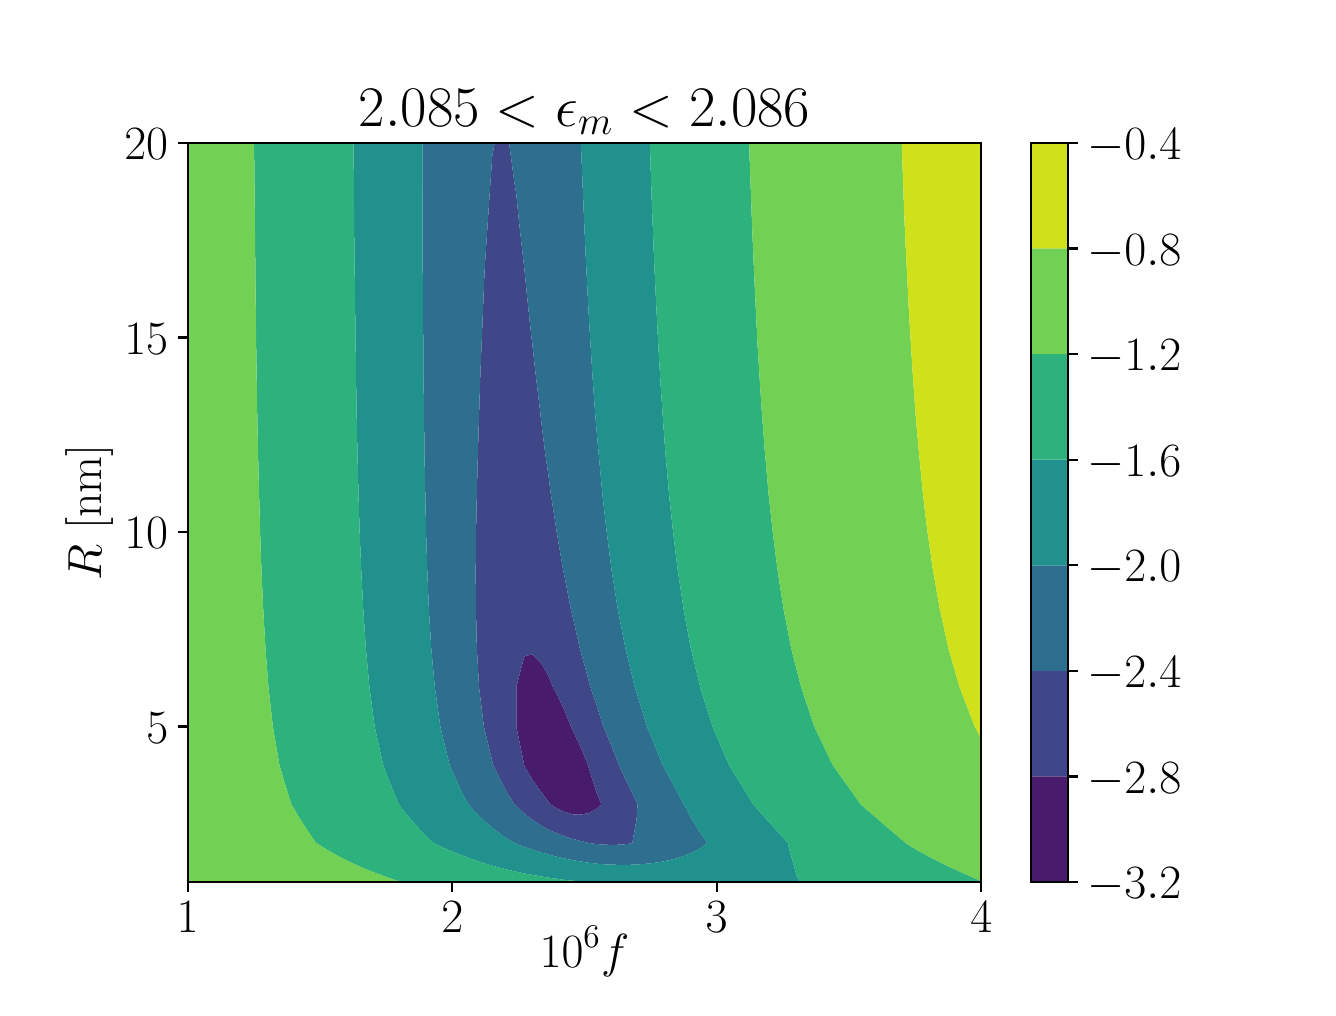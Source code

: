 \begingroup%
\makeatletter%
\begin{pgfpicture}%
\pgfpathrectangle{\pgfpointorigin}{\pgfqpoint{6.4in}{4.8in}}%
\pgfusepath{use as bounding box, clip}%
\begin{pgfscope}%
\pgfsetbuttcap%
\pgfsetmiterjoin%
\definecolor{currentfill}{rgb}{1.0,1.0,1.0}%
\pgfsetfillcolor{currentfill}%
\pgfsetlinewidth{0.0pt}%
\definecolor{currentstroke}{rgb}{1.0,1.0,1.0}%
\pgfsetstrokecolor{currentstroke}%
\pgfsetdash{}{0pt}%
\pgfpathmoveto{\pgfqpoint{0.0in}{0.0in}}%
\pgfpathlineto{\pgfqpoint{6.4in}{0.0in}}%
\pgfpathlineto{\pgfqpoint{6.4in}{4.8in}}%
\pgfpathlineto{\pgfqpoint{0.0in}{4.8in}}%
\pgfpathclose%
\pgfusepath{fill}%
\end{pgfscope}%
\begin{pgfscope}%
\pgfsetbuttcap%
\pgfsetmiterjoin%
\definecolor{currentfill}{rgb}{1.0,1.0,1.0}%
\pgfsetfillcolor{currentfill}%
\pgfsetlinewidth{0.0pt}%
\definecolor{currentstroke}{rgb}{0.0,0.0,0.0}%
\pgfsetstrokecolor{currentstroke}%
\pgfsetstrokeopacity{0.0}%
\pgfsetdash{}{0pt}%
\pgfpathmoveto{\pgfqpoint{0.8in}{0.528in}}%
\pgfpathlineto{\pgfqpoint{4.768in}{0.528in}}%
\pgfpathlineto{\pgfqpoint{4.768in}{4.224in}}%
\pgfpathlineto{\pgfqpoint{0.8in}{4.224in}}%
\pgfpathclose%
\pgfusepath{fill}%
\end{pgfscope}%
\begin{pgfscope}%
\pgfpathrectangle{\pgfqpoint{0.8in}{0.528in}}{\pgfqpoint{3.968in}{3.696in}}%
\pgfusepath{clip}%
\pgfsetbuttcap%
\pgfsetroundjoin%
\definecolor{currentfill}{rgb}{0.283,0.105,0.427}%
\pgfsetfillcolor{currentfill}%
\pgfsetlinewidth{0.0pt}%
\definecolor{currentstroke}{rgb}{0.0,0.0,0.0}%
\pgfsetstrokecolor{currentstroke}%
\pgfsetdash{}{0pt}%
\pgfpathmoveto{\pgfqpoint{2.644in}{0.898in}}%
\pgfpathlineto{\pgfqpoint{2.684in}{0.879in}}%
\pgfpathlineto{\pgfqpoint{2.724in}{0.867in}}%
\pgfpathlineto{\pgfqpoint{2.764in}{0.865in}}%
\pgfpathlineto{\pgfqpoint{2.804in}{0.873in}}%
\pgfpathlineto{\pgfqpoint{2.844in}{0.894in}}%
\pgfpathlineto{\pgfqpoint{2.868in}{0.917in}}%
\pgfpathlineto{\pgfqpoint{2.844in}{0.976in}}%
\pgfpathlineto{\pgfqpoint{2.804in}{1.104in}}%
\pgfpathlineto{\pgfqpoint{2.802in}{1.112in}}%
\pgfpathlineto{\pgfqpoint{2.764in}{1.203in}}%
\pgfpathlineto{\pgfqpoint{2.724in}{1.289in}}%
\pgfpathlineto{\pgfqpoint{2.716in}{1.306in}}%
\pgfpathlineto{\pgfqpoint{2.684in}{1.386in}}%
\pgfpathlineto{\pgfqpoint{2.644in}{1.471in}}%
\pgfpathlineto{\pgfqpoint{2.627in}{1.501in}}%
\pgfpathlineto{\pgfqpoint{2.604in}{1.557in}}%
\pgfpathlineto{\pgfqpoint{2.564in}{1.627in}}%
\pgfpathlineto{\pgfqpoint{2.523in}{1.667in}}%
\pgfpathlineto{\pgfqpoint{2.483in}{1.656in}}%
\pgfpathlineto{\pgfqpoint{2.443in}{1.502in}}%
\pgfpathlineto{\pgfqpoint{2.443in}{1.501in}}%
\pgfpathlineto{\pgfqpoint{2.443in}{1.332in}}%
\pgfpathlineto{\pgfqpoint{2.443in}{1.306in}}%
\pgfpathlineto{\pgfqpoint{2.483in}{1.112in}}%
\pgfpathlineto{\pgfqpoint{2.483in}{1.11in}}%
\pgfpathlineto{\pgfqpoint{2.523in}{1.041in}}%
\pgfpathlineto{\pgfqpoint{2.564in}{0.983in}}%
\pgfpathlineto{\pgfqpoint{2.604in}{0.93in}}%
\pgfpathlineto{\pgfqpoint{2.614in}{0.917in}}%
\pgfpathclose%
\pgfusepath{fill}%
\end{pgfscope}%
\begin{pgfscope}%
\pgfpathrectangle{\pgfqpoint{0.8in}{0.528in}}{\pgfqpoint{3.968in}{3.696in}}%
\pgfusepath{clip}%
\pgfsetbuttcap%
\pgfsetroundjoin%
\definecolor{currentfill}{rgb}{0.249,0.279,0.535}%
\pgfsetfillcolor{currentfill}%
\pgfsetlinewidth{0.0pt}%
\definecolor{currentstroke}{rgb}{0.0,0.0,0.0}%
\pgfsetstrokecolor{currentstroke}%
\pgfsetdash{}{0pt}%
\pgfpathmoveto{\pgfqpoint{2.844in}{0.718in}}%
\pgfpathlineto{\pgfqpoint{2.884in}{0.715in}}%
\pgfpathlineto{\pgfqpoint{2.924in}{0.714in}}%
\pgfpathlineto{\pgfqpoint{2.964in}{0.715in}}%
\pgfpathlineto{\pgfqpoint{3.004in}{0.719in}}%
\pgfpathlineto{\pgfqpoint{3.023in}{0.723in}}%
\pgfpathlineto{\pgfqpoint{3.045in}{0.845in}}%
\pgfpathlineto{\pgfqpoint{3.049in}{0.917in}}%
\pgfpathlineto{\pgfqpoint{3.045in}{0.926in}}%
\pgfpathlineto{\pgfqpoint{3.004in}{1.011in}}%
\pgfpathlineto{\pgfqpoint{2.964in}{1.096in}}%
\pgfpathlineto{\pgfqpoint{2.957in}{1.112in}}%
\pgfpathlineto{\pgfqpoint{2.924in}{1.197in}}%
\pgfpathlineto{\pgfqpoint{2.884in}{1.293in}}%
\pgfpathlineto{\pgfqpoint{2.878in}{1.306in}}%
\pgfpathlineto{\pgfqpoint{2.844in}{1.414in}}%
\pgfpathlineto{\pgfqpoint{2.814in}{1.501in}}%
\pgfpathlineto{\pgfqpoint{2.804in}{1.539in}}%
\pgfpathlineto{\pgfqpoint{2.764in}{1.685in}}%
\pgfpathlineto{\pgfqpoint{2.761in}{1.695in}}%
\pgfpathlineto{\pgfqpoint{2.724in}{1.859in}}%
\pgfpathlineto{\pgfqpoint{2.716in}{1.89in}}%
\pgfpathlineto{\pgfqpoint{2.684in}{2.057in}}%
\pgfpathlineto{\pgfqpoint{2.678in}{2.084in}}%
\pgfpathlineto{\pgfqpoint{2.645in}{2.279in}}%
\pgfpathlineto{\pgfqpoint{2.644in}{2.287in}}%
\pgfpathlineto{\pgfqpoint{2.615in}{2.473in}}%
\pgfpathlineto{\pgfqpoint{2.604in}{2.561in}}%
\pgfpathlineto{\pgfqpoint{2.588in}{2.668in}}%
\pgfpathlineto{\pgfqpoint{2.564in}{2.862in}}%
\pgfpathlineto{\pgfqpoint{2.564in}{2.868in}}%
\pgfpathlineto{\pgfqpoint{2.541in}{3.057in}}%
\pgfpathlineto{\pgfqpoint{2.523in}{3.22in}}%
\pgfpathlineto{\pgfqpoint{2.519in}{3.251in}}%
\pgfpathlineto{\pgfqpoint{2.498in}{3.446in}}%
\pgfpathlineto{\pgfqpoint{2.483in}{3.598in}}%
\pgfpathlineto{\pgfqpoint{2.478in}{3.64in}}%
\pgfpathlineto{\pgfqpoint{2.456in}{3.835in}}%
\pgfpathlineto{\pgfqpoint{2.443in}{3.968in}}%
\pgfpathlineto{\pgfqpoint{2.433in}{4.029in}}%
\pgfpathlineto{\pgfqpoint{2.407in}{4.224in}}%
\pgfpathlineto{\pgfqpoint{2.403in}{4.224in}}%
\pgfpathlineto{\pgfqpoint{2.363in}{4.224in}}%
\pgfpathlineto{\pgfqpoint{2.335in}{4.224in}}%
\pgfpathlineto{\pgfqpoint{2.323in}{4.158in}}%
\pgfpathlineto{\pgfqpoint{2.314in}{4.029in}}%
\pgfpathlineto{\pgfqpoint{2.301in}{3.835in}}%
\pgfpathlineto{\pgfqpoint{2.288in}{3.64in}}%
\pgfpathlineto{\pgfqpoint{2.283in}{3.551in}}%
\pgfpathlineto{\pgfqpoint{2.279in}{3.446in}}%
\pgfpathlineto{\pgfqpoint{2.271in}{3.251in}}%
\pgfpathlineto{\pgfqpoint{2.263in}{3.057in}}%
\pgfpathlineto{\pgfqpoint{2.257in}{2.862in}}%
\pgfpathlineto{\pgfqpoint{2.251in}{2.668in}}%
\pgfpathlineto{\pgfqpoint{2.246in}{2.473in}}%
\pgfpathlineto{\pgfqpoint{2.243in}{2.327in}}%
\pgfpathlineto{\pgfqpoint{2.242in}{2.279in}}%
\pgfpathlineto{\pgfqpoint{2.24in}{2.084in}}%
\pgfpathlineto{\pgfqpoint{2.241in}{1.89in}}%
\pgfpathlineto{\pgfqpoint{2.243in}{1.832in}}%
\pgfpathlineto{\pgfqpoint{2.246in}{1.695in}}%
\pgfpathlineto{\pgfqpoint{2.257in}{1.501in}}%
\pgfpathlineto{\pgfqpoint{2.281in}{1.306in}}%
\pgfpathlineto{\pgfqpoint{2.283in}{1.297in}}%
\pgfpathlineto{\pgfqpoint{2.323in}{1.131in}}%
\pgfpathlineto{\pgfqpoint{2.328in}{1.112in}}%
\pgfpathlineto{\pgfqpoint{2.363in}{1.039in}}%
\pgfpathlineto{\pgfqpoint{2.403in}{0.966in}}%
\pgfpathlineto{\pgfqpoint{2.433in}{0.917in}}%
\pgfpathlineto{\pgfqpoint{2.443in}{0.907in}}%
\pgfpathlineto{\pgfqpoint{2.483in}{0.871in}}%
\pgfpathlineto{\pgfqpoint{2.523in}{0.84in}}%
\pgfpathlineto{\pgfqpoint{2.564in}{0.813in}}%
\pgfpathlineto{\pgfqpoint{2.604in}{0.79in}}%
\pgfpathlineto{\pgfqpoint{2.644in}{0.772in}}%
\pgfpathlineto{\pgfqpoint{2.684in}{0.757in}}%
\pgfpathlineto{\pgfqpoint{2.724in}{0.744in}}%
\pgfpathlineto{\pgfqpoint{2.764in}{0.734in}}%
\pgfpathlineto{\pgfqpoint{2.804in}{0.724in}}%
\pgfpathlineto{\pgfqpoint{2.81in}{0.723in}}%
\pgfpathclose%
\pgfpathmoveto{\pgfqpoint{2.614in}{0.917in}}%
\pgfpathlineto{\pgfqpoint{2.604in}{0.93in}}%
\pgfpathlineto{\pgfqpoint{2.564in}{0.983in}}%
\pgfpathlineto{\pgfqpoint{2.523in}{1.041in}}%
\pgfpathlineto{\pgfqpoint{2.483in}{1.11in}}%
\pgfpathlineto{\pgfqpoint{2.483in}{1.112in}}%
\pgfpathlineto{\pgfqpoint{2.443in}{1.306in}}%
\pgfpathlineto{\pgfqpoint{2.443in}{1.332in}}%
\pgfpathlineto{\pgfqpoint{2.443in}{1.501in}}%
\pgfpathlineto{\pgfqpoint{2.443in}{1.502in}}%
\pgfpathlineto{\pgfqpoint{2.483in}{1.656in}}%
\pgfpathlineto{\pgfqpoint{2.523in}{1.667in}}%
\pgfpathlineto{\pgfqpoint{2.564in}{1.627in}}%
\pgfpathlineto{\pgfqpoint{2.604in}{1.557in}}%
\pgfpathlineto{\pgfqpoint{2.627in}{1.501in}}%
\pgfpathlineto{\pgfqpoint{2.644in}{1.471in}}%
\pgfpathlineto{\pgfqpoint{2.684in}{1.386in}}%
\pgfpathlineto{\pgfqpoint{2.716in}{1.306in}}%
\pgfpathlineto{\pgfqpoint{2.724in}{1.289in}}%
\pgfpathlineto{\pgfqpoint{2.764in}{1.203in}}%
\pgfpathlineto{\pgfqpoint{2.802in}{1.112in}}%
\pgfpathlineto{\pgfqpoint{2.804in}{1.104in}}%
\pgfpathlineto{\pgfqpoint{2.844in}{0.976in}}%
\pgfpathlineto{\pgfqpoint{2.868in}{0.917in}}%
\pgfpathlineto{\pgfqpoint{2.844in}{0.894in}}%
\pgfpathlineto{\pgfqpoint{2.804in}{0.873in}}%
\pgfpathlineto{\pgfqpoint{2.764in}{0.865in}}%
\pgfpathlineto{\pgfqpoint{2.724in}{0.867in}}%
\pgfpathlineto{\pgfqpoint{2.684in}{0.879in}}%
\pgfpathlineto{\pgfqpoint{2.644in}{0.898in}}%
\pgfpathclose%
\pgfusepath{fill}%
\end{pgfscope}%
\begin{pgfscope}%
\pgfpathrectangle{\pgfqpoint{0.8in}{0.528in}}{\pgfqpoint{3.968in}{3.696in}}%
\pgfusepath{clip}%
\pgfsetbuttcap%
\pgfsetroundjoin%
\definecolor{currentfill}{rgb}{0.181,0.43,0.557}%
\pgfsetfillcolor{currentfill}%
\pgfsetlinewidth{0.0pt}%
\definecolor{currentstroke}{rgb}{0.0,0.0,0.0}%
\pgfsetstrokecolor{currentstroke}%
\pgfsetdash{}{0pt}%
\pgfpathmoveto{\pgfqpoint{2.443in}{0.719in}}%
\pgfpathlineto{\pgfqpoint{2.483in}{0.704in}}%
\pgfpathlineto{\pgfqpoint{2.523in}{0.69in}}%
\pgfpathlineto{\pgfqpoint{2.564in}{0.677in}}%
\pgfpathlineto{\pgfqpoint{2.604in}{0.666in}}%
\pgfpathlineto{\pgfqpoint{2.644in}{0.655in}}%
\pgfpathlineto{\pgfqpoint{2.684in}{0.646in}}%
\pgfpathlineto{\pgfqpoint{2.724in}{0.638in}}%
\pgfpathlineto{\pgfqpoint{2.764in}{0.631in}}%
\pgfpathlineto{\pgfqpoint{2.804in}{0.625in}}%
\pgfpathlineto{\pgfqpoint{2.844in}{0.62in}}%
\pgfpathlineto{\pgfqpoint{2.884in}{0.617in}}%
\pgfpathlineto{\pgfqpoint{2.924in}{0.615in}}%
\pgfpathlineto{\pgfqpoint{2.964in}{0.614in}}%
\pgfpathlineto{\pgfqpoint{3.004in}{0.614in}}%
\pgfpathlineto{\pgfqpoint{3.045in}{0.616in}}%
\pgfpathlineto{\pgfqpoint{3.085in}{0.619in}}%
\pgfpathlineto{\pgfqpoint{3.125in}{0.623in}}%
\pgfpathlineto{\pgfqpoint{3.165in}{0.629in}}%
\pgfpathlineto{\pgfqpoint{3.205in}{0.637in}}%
\pgfpathlineto{\pgfqpoint{3.245in}{0.647in}}%
\pgfpathlineto{\pgfqpoint{3.285in}{0.66in}}%
\pgfpathlineto{\pgfqpoint{3.325in}{0.677in}}%
\pgfpathlineto{\pgfqpoint{3.365in}{0.699in}}%
\pgfpathlineto{\pgfqpoint{3.398in}{0.723in}}%
\pgfpathlineto{\pgfqpoint{3.365in}{0.771in}}%
\pgfpathlineto{\pgfqpoint{3.325in}{0.835in}}%
\pgfpathlineto{\pgfqpoint{3.285in}{0.908in}}%
\pgfpathlineto{\pgfqpoint{3.281in}{0.917in}}%
\pgfpathlineto{\pgfqpoint{3.245in}{0.984in}}%
\pgfpathlineto{\pgfqpoint{3.205in}{1.058in}}%
\pgfpathlineto{\pgfqpoint{3.175in}{1.112in}}%
\pgfpathlineto{\pgfqpoint{3.165in}{1.138in}}%
\pgfpathlineto{\pgfqpoint{3.125in}{1.238in}}%
\pgfpathlineto{\pgfqpoint{3.096in}{1.306in}}%
\pgfpathlineto{\pgfqpoint{3.085in}{1.344in}}%
\pgfpathlineto{\pgfqpoint{3.045in}{1.474in}}%
\pgfpathlineto{\pgfqpoint{3.036in}{1.501in}}%
\pgfpathlineto{\pgfqpoint{3.004in}{1.632in}}%
\pgfpathlineto{\pgfqpoint{2.989in}{1.695in}}%
\pgfpathlineto{\pgfqpoint{2.964in}{1.823in}}%
\pgfpathlineto{\pgfqpoint{2.951in}{1.89in}}%
\pgfpathlineto{\pgfqpoint{2.924in}{2.06in}}%
\pgfpathlineto{\pgfqpoint{2.92in}{2.084in}}%
\pgfpathlineto{\pgfqpoint{2.895in}{2.279in}}%
\pgfpathlineto{\pgfqpoint{2.884in}{2.374in}}%
\pgfpathlineto{\pgfqpoint{2.873in}{2.473in}}%
\pgfpathlineto{\pgfqpoint{2.855in}{2.668in}}%
\pgfpathlineto{\pgfqpoint{2.844in}{2.792in}}%
\pgfpathlineto{\pgfqpoint{2.838in}{2.862in}}%
\pgfpathlineto{\pgfqpoint{2.824in}{3.057in}}%
\pgfpathlineto{\pgfqpoint{2.812in}{3.251in}}%
\pgfpathlineto{\pgfqpoint{2.804in}{3.387in}}%
\pgfpathlineto{\pgfqpoint{2.801in}{3.446in}}%
\pgfpathlineto{\pgfqpoint{2.791in}{3.64in}}%
\pgfpathlineto{\pgfqpoint{2.782in}{3.835in}}%
\pgfpathlineto{\pgfqpoint{2.774in}{4.029in}}%
\pgfpathlineto{\pgfqpoint{2.766in}{4.224in}}%
\pgfpathlineto{\pgfqpoint{2.764in}{4.224in}}%
\pgfpathlineto{\pgfqpoint{2.724in}{4.224in}}%
\pgfpathlineto{\pgfqpoint{2.684in}{4.224in}}%
\pgfpathlineto{\pgfqpoint{2.644in}{4.224in}}%
\pgfpathlineto{\pgfqpoint{2.604in}{4.224in}}%
\pgfpathlineto{\pgfqpoint{2.564in}{4.224in}}%
\pgfpathlineto{\pgfqpoint{2.523in}{4.224in}}%
\pgfpathlineto{\pgfqpoint{2.483in}{4.224in}}%
\pgfpathlineto{\pgfqpoint{2.443in}{4.224in}}%
\pgfpathlineto{\pgfqpoint{2.407in}{4.224in}}%
\pgfpathlineto{\pgfqpoint{2.433in}{4.029in}}%
\pgfpathlineto{\pgfqpoint{2.443in}{3.968in}}%
\pgfpathlineto{\pgfqpoint{2.456in}{3.835in}}%
\pgfpathlineto{\pgfqpoint{2.478in}{3.64in}}%
\pgfpathlineto{\pgfqpoint{2.483in}{3.598in}}%
\pgfpathlineto{\pgfqpoint{2.498in}{3.446in}}%
\pgfpathlineto{\pgfqpoint{2.519in}{3.251in}}%
\pgfpathlineto{\pgfqpoint{2.523in}{3.22in}}%
\pgfpathlineto{\pgfqpoint{2.541in}{3.057in}}%
\pgfpathlineto{\pgfqpoint{2.564in}{2.868in}}%
\pgfpathlineto{\pgfqpoint{2.564in}{2.862in}}%
\pgfpathlineto{\pgfqpoint{2.588in}{2.668in}}%
\pgfpathlineto{\pgfqpoint{2.604in}{2.561in}}%
\pgfpathlineto{\pgfqpoint{2.615in}{2.473in}}%
\pgfpathlineto{\pgfqpoint{2.644in}{2.287in}}%
\pgfpathlineto{\pgfqpoint{2.645in}{2.279in}}%
\pgfpathlineto{\pgfqpoint{2.678in}{2.084in}}%
\pgfpathlineto{\pgfqpoint{2.684in}{2.057in}}%
\pgfpathlineto{\pgfqpoint{2.716in}{1.89in}}%
\pgfpathlineto{\pgfqpoint{2.724in}{1.859in}}%
\pgfpathlineto{\pgfqpoint{2.761in}{1.695in}}%
\pgfpathlineto{\pgfqpoint{2.764in}{1.685in}}%
\pgfpathlineto{\pgfqpoint{2.804in}{1.539in}}%
\pgfpathlineto{\pgfqpoint{2.814in}{1.501in}}%
\pgfpathlineto{\pgfqpoint{2.844in}{1.414in}}%
\pgfpathlineto{\pgfqpoint{2.878in}{1.306in}}%
\pgfpathlineto{\pgfqpoint{2.884in}{1.293in}}%
\pgfpathlineto{\pgfqpoint{2.924in}{1.197in}}%
\pgfpathlineto{\pgfqpoint{2.957in}{1.112in}}%
\pgfpathlineto{\pgfqpoint{2.964in}{1.096in}}%
\pgfpathlineto{\pgfqpoint{3.004in}{1.011in}}%
\pgfpathlineto{\pgfqpoint{3.045in}{0.926in}}%
\pgfpathlineto{\pgfqpoint{3.049in}{0.917in}}%
\pgfpathlineto{\pgfqpoint{3.045in}{0.845in}}%
\pgfpathlineto{\pgfqpoint{3.023in}{0.723in}}%
\pgfpathlineto{\pgfqpoint{3.004in}{0.719in}}%
\pgfpathlineto{\pgfqpoint{2.964in}{0.715in}}%
\pgfpathlineto{\pgfqpoint{2.924in}{0.714in}}%
\pgfpathlineto{\pgfqpoint{2.884in}{0.715in}}%
\pgfpathlineto{\pgfqpoint{2.844in}{0.718in}}%
\pgfpathlineto{\pgfqpoint{2.81in}{0.723in}}%
\pgfpathlineto{\pgfqpoint{2.804in}{0.724in}}%
\pgfpathlineto{\pgfqpoint{2.764in}{0.734in}}%
\pgfpathlineto{\pgfqpoint{2.724in}{0.744in}}%
\pgfpathlineto{\pgfqpoint{2.684in}{0.757in}}%
\pgfpathlineto{\pgfqpoint{2.644in}{0.772in}}%
\pgfpathlineto{\pgfqpoint{2.604in}{0.79in}}%
\pgfpathlineto{\pgfqpoint{2.564in}{0.813in}}%
\pgfpathlineto{\pgfqpoint{2.523in}{0.84in}}%
\pgfpathlineto{\pgfqpoint{2.483in}{0.871in}}%
\pgfpathlineto{\pgfqpoint{2.443in}{0.907in}}%
\pgfpathlineto{\pgfqpoint{2.433in}{0.917in}}%
\pgfpathlineto{\pgfqpoint{2.403in}{0.966in}}%
\pgfpathlineto{\pgfqpoint{2.363in}{1.039in}}%
\pgfpathlineto{\pgfqpoint{2.328in}{1.112in}}%
\pgfpathlineto{\pgfqpoint{2.323in}{1.131in}}%
\pgfpathlineto{\pgfqpoint{2.283in}{1.297in}}%
\pgfpathlineto{\pgfqpoint{2.281in}{1.306in}}%
\pgfpathlineto{\pgfqpoint{2.257in}{1.501in}}%
\pgfpathlineto{\pgfqpoint{2.246in}{1.695in}}%
\pgfpathlineto{\pgfqpoint{2.243in}{1.832in}}%
\pgfpathlineto{\pgfqpoint{2.241in}{1.89in}}%
\pgfpathlineto{\pgfqpoint{2.24in}{2.084in}}%
\pgfpathlineto{\pgfqpoint{2.242in}{2.279in}}%
\pgfpathlineto{\pgfqpoint{2.243in}{2.327in}}%
\pgfpathlineto{\pgfqpoint{2.246in}{2.473in}}%
\pgfpathlineto{\pgfqpoint{2.251in}{2.668in}}%
\pgfpathlineto{\pgfqpoint{2.257in}{2.862in}}%
\pgfpathlineto{\pgfqpoint{2.263in}{3.057in}}%
\pgfpathlineto{\pgfqpoint{2.271in}{3.251in}}%
\pgfpathlineto{\pgfqpoint{2.279in}{3.446in}}%
\pgfpathlineto{\pgfqpoint{2.283in}{3.551in}}%
\pgfpathlineto{\pgfqpoint{2.288in}{3.64in}}%
\pgfpathlineto{\pgfqpoint{2.301in}{3.835in}}%
\pgfpathlineto{\pgfqpoint{2.314in}{4.029in}}%
\pgfpathlineto{\pgfqpoint{2.323in}{4.158in}}%
\pgfpathlineto{\pgfqpoint{2.335in}{4.224in}}%
\pgfpathlineto{\pgfqpoint{2.323in}{4.224in}}%
\pgfpathlineto{\pgfqpoint{2.283in}{4.224in}}%
\pgfpathlineto{\pgfqpoint{2.243in}{4.224in}}%
\pgfpathlineto{\pgfqpoint{2.203in}{4.224in}}%
\pgfpathlineto{\pgfqpoint{2.163in}{4.224in}}%
\pgfpathlineto{\pgfqpoint{2.123in}{4.224in}}%
\pgfpathlineto{\pgfqpoint{2.083in}{4.224in}}%
\pgfpathlineto{\pgfqpoint{2.043in}{4.224in}}%
\pgfpathlineto{\pgfqpoint{2.002in}{4.224in}}%
\pgfpathlineto{\pgfqpoint{1.973in}{4.224in}}%
\pgfpathlineto{\pgfqpoint{1.974in}{4.029in}}%
\pgfpathlineto{\pgfqpoint{1.975in}{3.835in}}%
\pgfpathlineto{\pgfqpoint{1.975in}{3.64in}}%
\pgfpathlineto{\pgfqpoint{1.976in}{3.446in}}%
\pgfpathlineto{\pgfqpoint{1.978in}{3.251in}}%
\pgfpathlineto{\pgfqpoint{1.979in}{3.057in}}%
\pgfpathlineto{\pgfqpoint{1.982in}{2.862in}}%
\pgfpathlineto{\pgfqpoint{1.984in}{2.668in}}%
\pgfpathlineto{\pgfqpoint{1.988in}{2.473in}}%
\pgfpathlineto{\pgfqpoint{1.992in}{2.279in}}%
\pgfpathlineto{\pgfqpoint{1.998in}{2.084in}}%
\pgfpathlineto{\pgfqpoint{2.002in}{1.988in}}%
\pgfpathlineto{\pgfqpoint{2.006in}{1.89in}}%
\pgfpathlineto{\pgfqpoint{2.018in}{1.695in}}%
\pgfpathlineto{\pgfqpoint{2.036in}{1.501in}}%
\pgfpathlineto{\pgfqpoint{2.043in}{1.452in}}%
\pgfpathlineto{\pgfqpoint{2.063in}{1.306in}}%
\pgfpathlineto{\pgfqpoint{2.083in}{1.223in}}%
\pgfpathlineto{\pgfqpoint{2.11in}{1.112in}}%
\pgfpathlineto{\pgfqpoint{2.123in}{1.082in}}%
\pgfpathlineto{\pgfqpoint{2.163in}{0.994in}}%
\pgfpathlineto{\pgfqpoint{2.201in}{0.917in}}%
\pgfpathlineto{\pgfqpoint{2.203in}{0.916in}}%
\pgfpathlineto{\pgfqpoint{2.243in}{0.873in}}%
\pgfpathlineto{\pgfqpoint{2.283in}{0.834in}}%
\pgfpathlineto{\pgfqpoint{2.323in}{0.799in}}%
\pgfpathlineto{\pgfqpoint{2.363in}{0.768in}}%
\pgfpathlineto{\pgfqpoint{2.403in}{0.741in}}%
\pgfpathlineto{\pgfqpoint{2.435in}{0.723in}}%
\pgfpathclose%
\pgfusepath{fill}%
\end{pgfscope}%
\begin{pgfscope}%
\pgfpathrectangle{\pgfqpoint{0.8in}{0.528in}}{\pgfqpoint{3.968in}{3.696in}}%
\pgfusepath{clip}%
\pgfsetbuttcap%
\pgfsetroundjoin%
\definecolor{currentfill}{rgb}{0.128,0.567,0.551}%
\pgfsetfillcolor{currentfill}%
\pgfsetlinewidth{0.0pt}%
\definecolor{currentstroke}{rgb}{0.0,0.0,0.0}%
\pgfsetstrokecolor{currentstroke}%
\pgfsetdash{}{0pt}%
\pgfpathmoveto{\pgfqpoint{2.043in}{0.717in}}%
\pgfpathlineto{\pgfqpoint{2.083in}{0.698in}}%
\pgfpathlineto{\pgfqpoint{2.123in}{0.681in}}%
\pgfpathlineto{\pgfqpoint{2.163in}{0.665in}}%
\pgfpathlineto{\pgfqpoint{2.203in}{0.65in}}%
\pgfpathlineto{\pgfqpoint{2.243in}{0.635in}}%
\pgfpathlineto{\pgfqpoint{2.283in}{0.622in}}%
\pgfpathlineto{\pgfqpoint{2.323in}{0.61in}}%
\pgfpathlineto{\pgfqpoint{2.363in}{0.599in}}%
\pgfpathlineto{\pgfqpoint{2.403in}{0.589in}}%
\pgfpathlineto{\pgfqpoint{2.443in}{0.58in}}%
\pgfpathlineto{\pgfqpoint{2.483in}{0.571in}}%
\pgfpathlineto{\pgfqpoint{2.523in}{0.564in}}%
\pgfpathlineto{\pgfqpoint{2.564in}{0.557in}}%
\pgfpathlineto{\pgfqpoint{2.604in}{0.55in}}%
\pgfpathlineto{\pgfqpoint{2.644in}{0.545in}}%
\pgfpathlineto{\pgfqpoint{2.684in}{0.539in}}%
\pgfpathlineto{\pgfqpoint{2.724in}{0.535in}}%
\pgfpathlineto{\pgfqpoint{2.764in}{0.531in}}%
\pgfpathlineto{\pgfqpoint{2.79in}{0.528in}}%
\pgfpathlineto{\pgfqpoint{2.804in}{0.528in}}%
\pgfpathlineto{\pgfqpoint{2.844in}{0.528in}}%
\pgfpathlineto{\pgfqpoint{2.884in}{0.528in}}%
\pgfpathlineto{\pgfqpoint{2.924in}{0.528in}}%
\pgfpathlineto{\pgfqpoint{2.964in}{0.528in}}%
\pgfpathlineto{\pgfqpoint{3.004in}{0.528in}}%
\pgfpathlineto{\pgfqpoint{3.045in}{0.528in}}%
\pgfpathlineto{\pgfqpoint{3.085in}{0.528in}}%
\pgfpathlineto{\pgfqpoint{3.125in}{0.528in}}%
\pgfpathlineto{\pgfqpoint{3.165in}{0.528in}}%
\pgfpathlineto{\pgfqpoint{3.205in}{0.528in}}%
\pgfpathlineto{\pgfqpoint{3.245in}{0.528in}}%
\pgfpathlineto{\pgfqpoint{3.285in}{0.528in}}%
\pgfpathlineto{\pgfqpoint{3.325in}{0.528in}}%
\pgfpathlineto{\pgfqpoint{3.365in}{0.528in}}%
\pgfpathlineto{\pgfqpoint{3.405in}{0.528in}}%
\pgfpathlineto{\pgfqpoint{3.445in}{0.528in}}%
\pgfpathlineto{\pgfqpoint{3.485in}{0.528in}}%
\pgfpathlineto{\pgfqpoint{3.525in}{0.528in}}%
\pgfpathlineto{\pgfqpoint{3.566in}{0.528in}}%
\pgfpathlineto{\pgfqpoint{3.606in}{0.528in}}%
\pgfpathlineto{\pgfqpoint{3.646in}{0.528in}}%
\pgfpathlineto{\pgfqpoint{3.686in}{0.528in}}%
\pgfpathlineto{\pgfqpoint{3.726in}{0.528in}}%
\pgfpathlineto{\pgfqpoint{3.766in}{0.528in}}%
\pgfpathlineto{\pgfqpoint{3.806in}{0.528in}}%
\pgfpathlineto{\pgfqpoint{3.846in}{0.528in}}%
\pgfpathlineto{\pgfqpoint{3.862in}{0.528in}}%
\pgfpathlineto{\pgfqpoint{3.846in}{0.557in}}%
\pgfpathlineto{\pgfqpoint{3.806in}{0.698in}}%
\pgfpathlineto{\pgfqpoint{3.802in}{0.723in}}%
\pgfpathlineto{\pgfqpoint{3.766in}{0.762in}}%
\pgfpathlineto{\pgfqpoint{3.726in}{0.806in}}%
\pgfpathlineto{\pgfqpoint{3.686in}{0.85in}}%
\pgfpathlineto{\pgfqpoint{3.646in}{0.895in}}%
\pgfpathlineto{\pgfqpoint{3.627in}{0.917in}}%
\pgfpathlineto{\pgfqpoint{3.606in}{0.952in}}%
\pgfpathlineto{\pgfqpoint{3.566in}{1.018in}}%
\pgfpathlineto{\pgfqpoint{3.525in}{1.082in}}%
\pgfpathlineto{\pgfqpoint{3.507in}{1.112in}}%
\pgfpathlineto{\pgfqpoint{3.485in}{1.163in}}%
\pgfpathlineto{\pgfqpoint{3.445in}{1.257in}}%
\pgfpathlineto{\pgfqpoint{3.424in}{1.306in}}%
\pgfpathlineto{\pgfqpoint{3.405in}{1.366in}}%
\pgfpathlineto{\pgfqpoint{3.365in}{1.493in}}%
\pgfpathlineto{\pgfqpoint{3.363in}{1.501in}}%
\pgfpathlineto{\pgfqpoint{3.325in}{1.659in}}%
\pgfpathlineto{\pgfqpoint{3.316in}{1.695in}}%
\pgfpathlineto{\pgfqpoint{3.285in}{1.863in}}%
\pgfpathlineto{\pgfqpoint{3.28in}{1.89in}}%
\pgfpathlineto{\pgfqpoint{3.251in}{2.084in}}%
\pgfpathlineto{\pgfqpoint{3.245in}{2.13in}}%
\pgfpathlineto{\pgfqpoint{3.227in}{2.279in}}%
\pgfpathlineto{\pgfqpoint{3.206in}{2.473in}}%
\pgfpathlineto{\pgfqpoint{3.205in}{2.49in}}%
\pgfpathlineto{\pgfqpoint{3.189in}{2.668in}}%
\pgfpathlineto{\pgfqpoint{3.175in}{2.862in}}%
\pgfpathlineto{\pgfqpoint{3.165in}{3.01in}}%
\pgfpathlineto{\pgfqpoint{3.162in}{3.057in}}%
\pgfpathlineto{\pgfqpoint{3.151in}{3.251in}}%
\pgfpathlineto{\pgfqpoint{3.141in}{3.446in}}%
\pgfpathlineto{\pgfqpoint{3.132in}{3.64in}}%
\pgfpathlineto{\pgfqpoint{3.125in}{3.816in}}%
\pgfpathlineto{\pgfqpoint{3.124in}{3.835in}}%
\pgfpathlineto{\pgfqpoint{3.117in}{4.029in}}%
\pgfpathlineto{\pgfqpoint{3.111in}{4.224in}}%
\pgfpathlineto{\pgfqpoint{3.085in}{4.224in}}%
\pgfpathlineto{\pgfqpoint{3.045in}{4.224in}}%
\pgfpathlineto{\pgfqpoint{3.004in}{4.224in}}%
\pgfpathlineto{\pgfqpoint{2.964in}{4.224in}}%
\pgfpathlineto{\pgfqpoint{2.924in}{4.224in}}%
\pgfpathlineto{\pgfqpoint{2.884in}{4.224in}}%
\pgfpathlineto{\pgfqpoint{2.844in}{4.224in}}%
\pgfpathlineto{\pgfqpoint{2.804in}{4.224in}}%
\pgfpathlineto{\pgfqpoint{2.766in}{4.224in}}%
\pgfpathlineto{\pgfqpoint{2.774in}{4.029in}}%
\pgfpathlineto{\pgfqpoint{2.782in}{3.835in}}%
\pgfpathlineto{\pgfqpoint{2.791in}{3.64in}}%
\pgfpathlineto{\pgfqpoint{2.801in}{3.446in}}%
\pgfpathlineto{\pgfqpoint{2.804in}{3.387in}}%
\pgfpathlineto{\pgfqpoint{2.812in}{3.251in}}%
\pgfpathlineto{\pgfqpoint{2.824in}{3.057in}}%
\pgfpathlineto{\pgfqpoint{2.838in}{2.862in}}%
\pgfpathlineto{\pgfqpoint{2.844in}{2.792in}}%
\pgfpathlineto{\pgfqpoint{2.855in}{2.668in}}%
\pgfpathlineto{\pgfqpoint{2.873in}{2.473in}}%
\pgfpathlineto{\pgfqpoint{2.884in}{2.374in}}%
\pgfpathlineto{\pgfqpoint{2.895in}{2.279in}}%
\pgfpathlineto{\pgfqpoint{2.92in}{2.084in}}%
\pgfpathlineto{\pgfqpoint{2.924in}{2.06in}}%
\pgfpathlineto{\pgfqpoint{2.951in}{1.89in}}%
\pgfpathlineto{\pgfqpoint{2.964in}{1.823in}}%
\pgfpathlineto{\pgfqpoint{2.989in}{1.695in}}%
\pgfpathlineto{\pgfqpoint{3.004in}{1.632in}}%
\pgfpathlineto{\pgfqpoint{3.036in}{1.501in}}%
\pgfpathlineto{\pgfqpoint{3.045in}{1.474in}}%
\pgfpathlineto{\pgfqpoint{3.085in}{1.344in}}%
\pgfpathlineto{\pgfqpoint{3.096in}{1.306in}}%
\pgfpathlineto{\pgfqpoint{3.125in}{1.238in}}%
\pgfpathlineto{\pgfqpoint{3.165in}{1.138in}}%
\pgfpathlineto{\pgfqpoint{3.175in}{1.112in}}%
\pgfpathlineto{\pgfqpoint{3.205in}{1.058in}}%
\pgfpathlineto{\pgfqpoint{3.245in}{0.984in}}%
\pgfpathlineto{\pgfqpoint{3.281in}{0.917in}}%
\pgfpathlineto{\pgfqpoint{3.285in}{0.908in}}%
\pgfpathlineto{\pgfqpoint{3.325in}{0.835in}}%
\pgfpathlineto{\pgfqpoint{3.365in}{0.771in}}%
\pgfpathlineto{\pgfqpoint{3.398in}{0.723in}}%
\pgfpathlineto{\pgfqpoint{3.365in}{0.699in}}%
\pgfpathlineto{\pgfqpoint{3.325in}{0.677in}}%
\pgfpathlineto{\pgfqpoint{3.285in}{0.66in}}%
\pgfpathlineto{\pgfqpoint{3.245in}{0.647in}}%
\pgfpathlineto{\pgfqpoint{3.205in}{0.637in}}%
\pgfpathlineto{\pgfqpoint{3.165in}{0.629in}}%
\pgfpathlineto{\pgfqpoint{3.125in}{0.623in}}%
\pgfpathlineto{\pgfqpoint{3.085in}{0.619in}}%
\pgfpathlineto{\pgfqpoint{3.045in}{0.616in}}%
\pgfpathlineto{\pgfqpoint{3.004in}{0.614in}}%
\pgfpathlineto{\pgfqpoint{2.964in}{0.614in}}%
\pgfpathlineto{\pgfqpoint{2.924in}{0.615in}}%
\pgfpathlineto{\pgfqpoint{2.884in}{0.617in}}%
\pgfpathlineto{\pgfqpoint{2.844in}{0.62in}}%
\pgfpathlineto{\pgfqpoint{2.804in}{0.625in}}%
\pgfpathlineto{\pgfqpoint{2.764in}{0.631in}}%
\pgfpathlineto{\pgfqpoint{2.724in}{0.638in}}%
\pgfpathlineto{\pgfqpoint{2.684in}{0.646in}}%
\pgfpathlineto{\pgfqpoint{2.644in}{0.655in}}%
\pgfpathlineto{\pgfqpoint{2.604in}{0.666in}}%
\pgfpathlineto{\pgfqpoint{2.564in}{0.677in}}%
\pgfpathlineto{\pgfqpoint{2.523in}{0.69in}}%
\pgfpathlineto{\pgfqpoint{2.483in}{0.704in}}%
\pgfpathlineto{\pgfqpoint{2.443in}{0.719in}}%
\pgfpathlineto{\pgfqpoint{2.435in}{0.723in}}%
\pgfpathlineto{\pgfqpoint{2.403in}{0.741in}}%
\pgfpathlineto{\pgfqpoint{2.363in}{0.768in}}%
\pgfpathlineto{\pgfqpoint{2.323in}{0.799in}}%
\pgfpathlineto{\pgfqpoint{2.283in}{0.834in}}%
\pgfpathlineto{\pgfqpoint{2.243in}{0.873in}}%
\pgfpathlineto{\pgfqpoint{2.203in}{0.916in}}%
\pgfpathlineto{\pgfqpoint{2.201in}{0.917in}}%
\pgfpathlineto{\pgfqpoint{2.163in}{0.994in}}%
\pgfpathlineto{\pgfqpoint{2.123in}{1.082in}}%
\pgfpathlineto{\pgfqpoint{2.11in}{1.112in}}%
\pgfpathlineto{\pgfqpoint{2.083in}{1.223in}}%
\pgfpathlineto{\pgfqpoint{2.063in}{1.306in}}%
\pgfpathlineto{\pgfqpoint{2.043in}{1.452in}}%
\pgfpathlineto{\pgfqpoint{2.036in}{1.501in}}%
\pgfpathlineto{\pgfqpoint{2.018in}{1.695in}}%
\pgfpathlineto{\pgfqpoint{2.006in}{1.89in}}%
\pgfpathlineto{\pgfqpoint{2.002in}{1.988in}}%
\pgfpathlineto{\pgfqpoint{1.998in}{2.084in}}%
\pgfpathlineto{\pgfqpoint{1.992in}{2.279in}}%
\pgfpathlineto{\pgfqpoint{1.988in}{2.473in}}%
\pgfpathlineto{\pgfqpoint{1.984in}{2.668in}}%
\pgfpathlineto{\pgfqpoint{1.982in}{2.862in}}%
\pgfpathlineto{\pgfqpoint{1.979in}{3.057in}}%
\pgfpathlineto{\pgfqpoint{1.978in}{3.251in}}%
\pgfpathlineto{\pgfqpoint{1.976in}{3.446in}}%
\pgfpathlineto{\pgfqpoint{1.975in}{3.64in}}%
\pgfpathlineto{\pgfqpoint{1.975in}{3.835in}}%
\pgfpathlineto{\pgfqpoint{1.974in}{4.029in}}%
\pgfpathlineto{\pgfqpoint{1.973in}{4.224in}}%
\pgfpathlineto{\pgfqpoint{1.962in}{4.224in}}%
\pgfpathlineto{\pgfqpoint{1.922in}{4.224in}}%
\pgfpathlineto{\pgfqpoint{1.882in}{4.224in}}%
\pgfpathlineto{\pgfqpoint{1.842in}{4.224in}}%
\pgfpathlineto{\pgfqpoint{1.802in}{4.224in}}%
\pgfpathlineto{\pgfqpoint{1.762in}{4.224in}}%
\pgfpathlineto{\pgfqpoint{1.722in}{4.224in}}%
\pgfpathlineto{\pgfqpoint{1.682in}{4.224in}}%
\pgfpathlineto{\pgfqpoint{1.642in}{4.224in}}%
\pgfpathlineto{\pgfqpoint{1.629in}{4.224in}}%
\pgfpathlineto{\pgfqpoint{1.631in}{4.029in}}%
\pgfpathlineto{\pgfqpoint{1.632in}{3.835in}}%
\pgfpathlineto{\pgfqpoint{1.634in}{3.64in}}%
\pgfpathlineto{\pgfqpoint{1.637in}{3.446in}}%
\pgfpathlineto{\pgfqpoint{1.639in}{3.251in}}%
\pgfpathlineto{\pgfqpoint{1.642in}{3.083in}}%
\pgfpathlineto{\pgfqpoint{1.642in}{3.057in}}%
\pgfpathlineto{\pgfqpoint{1.645in}{2.862in}}%
\pgfpathlineto{\pgfqpoint{1.649in}{2.668in}}%
\pgfpathlineto{\pgfqpoint{1.654in}{2.473in}}%
\pgfpathlineto{\pgfqpoint{1.66in}{2.279in}}%
\pgfpathlineto{\pgfqpoint{1.668in}{2.084in}}%
\pgfpathlineto{\pgfqpoint{1.678in}{1.89in}}%
\pgfpathlineto{\pgfqpoint{1.682in}{1.83in}}%
\pgfpathlineto{\pgfqpoint{1.691in}{1.695in}}%
\pgfpathlineto{\pgfqpoint{1.709in}{1.501in}}%
\pgfpathlineto{\pgfqpoint{1.722in}{1.405in}}%
\pgfpathlineto{\pgfqpoint{1.735in}{1.306in}}%
\pgfpathlineto{\pgfqpoint{1.762in}{1.183in}}%
\pgfpathlineto{\pgfqpoint{1.778in}{1.112in}}%
\pgfpathlineto{\pgfqpoint{1.802in}{1.048in}}%
\pgfpathlineto{\pgfqpoint{1.842in}{0.948in}}%
\pgfpathlineto{\pgfqpoint{1.855in}{0.917in}}%
\pgfpathlineto{\pgfqpoint{1.882in}{0.882in}}%
\pgfpathlineto{\pgfqpoint{1.922in}{0.834in}}%
\pgfpathlineto{\pgfqpoint{1.962in}{0.79in}}%
\pgfpathlineto{\pgfqpoint{2.002in}{0.749in}}%
\pgfpathlineto{\pgfqpoint{2.031in}{0.723in}}%
\pgfpathclose%
\pgfusepath{fill}%
\end{pgfscope}%
\begin{pgfscope}%
\pgfpathrectangle{\pgfqpoint{0.8in}{0.528in}}{\pgfqpoint{3.968in}{3.696in}}%
\pgfusepath{clip}%
\pgfsetbuttcap%
\pgfsetroundjoin%
\definecolor{currentfill}{rgb}{0.176,0.698,0.491}%
\pgfsetfillcolor{currentfill}%
\pgfsetlinewidth{0.0pt}%
\definecolor{currentstroke}{rgb}{0.0,0.0,0.0}%
\pgfsetstrokecolor{currentstroke}%
\pgfsetdash{}{0pt}%
\pgfpathmoveto{\pgfqpoint{1.481in}{0.699in}}%
\pgfpathlineto{\pgfqpoint{1.521in}{0.675in}}%
\pgfpathlineto{\pgfqpoint{1.562in}{0.653in}}%
\pgfpathlineto{\pgfqpoint{1.602in}{0.633in}}%
\pgfpathlineto{\pgfqpoint{1.642in}{0.614in}}%
\pgfpathlineto{\pgfqpoint{1.682in}{0.596in}}%
\pgfpathlineto{\pgfqpoint{1.722in}{0.58in}}%
\pgfpathlineto{\pgfqpoint{1.762in}{0.565in}}%
\pgfpathlineto{\pgfqpoint{1.802in}{0.55in}}%
\pgfpathlineto{\pgfqpoint{1.842in}{0.537in}}%
\pgfpathlineto{\pgfqpoint{1.873in}{0.528in}}%
\pgfpathlineto{\pgfqpoint{1.882in}{0.528in}}%
\pgfpathlineto{\pgfqpoint{1.922in}{0.528in}}%
\pgfpathlineto{\pgfqpoint{1.962in}{0.528in}}%
\pgfpathlineto{\pgfqpoint{2.002in}{0.528in}}%
\pgfpathlineto{\pgfqpoint{2.043in}{0.528in}}%
\pgfpathlineto{\pgfqpoint{2.083in}{0.528in}}%
\pgfpathlineto{\pgfqpoint{2.123in}{0.528in}}%
\pgfpathlineto{\pgfqpoint{2.163in}{0.528in}}%
\pgfpathlineto{\pgfqpoint{2.203in}{0.528in}}%
\pgfpathlineto{\pgfqpoint{2.243in}{0.528in}}%
\pgfpathlineto{\pgfqpoint{2.283in}{0.528in}}%
\pgfpathlineto{\pgfqpoint{2.323in}{0.528in}}%
\pgfpathlineto{\pgfqpoint{2.363in}{0.528in}}%
\pgfpathlineto{\pgfqpoint{2.403in}{0.528in}}%
\pgfpathlineto{\pgfqpoint{2.443in}{0.528in}}%
\pgfpathlineto{\pgfqpoint{2.483in}{0.528in}}%
\pgfpathlineto{\pgfqpoint{2.523in}{0.528in}}%
\pgfpathlineto{\pgfqpoint{2.564in}{0.528in}}%
\pgfpathlineto{\pgfqpoint{2.604in}{0.528in}}%
\pgfpathlineto{\pgfqpoint{2.644in}{0.528in}}%
\pgfpathlineto{\pgfqpoint{2.684in}{0.528in}}%
\pgfpathlineto{\pgfqpoint{2.724in}{0.528in}}%
\pgfpathlineto{\pgfqpoint{2.764in}{0.528in}}%
\pgfpathlineto{\pgfqpoint{2.79in}{0.528in}}%
\pgfpathlineto{\pgfqpoint{2.764in}{0.531in}}%
\pgfpathlineto{\pgfqpoint{2.724in}{0.535in}}%
\pgfpathlineto{\pgfqpoint{2.684in}{0.539in}}%
\pgfpathlineto{\pgfqpoint{2.644in}{0.545in}}%
\pgfpathlineto{\pgfqpoint{2.604in}{0.55in}}%
\pgfpathlineto{\pgfqpoint{2.564in}{0.557in}}%
\pgfpathlineto{\pgfqpoint{2.523in}{0.564in}}%
\pgfpathlineto{\pgfqpoint{2.483in}{0.571in}}%
\pgfpathlineto{\pgfqpoint{2.443in}{0.58in}}%
\pgfpathlineto{\pgfqpoint{2.403in}{0.589in}}%
\pgfpathlineto{\pgfqpoint{2.363in}{0.599in}}%
\pgfpathlineto{\pgfqpoint{2.323in}{0.61in}}%
\pgfpathlineto{\pgfqpoint{2.283in}{0.622in}}%
\pgfpathlineto{\pgfqpoint{2.243in}{0.635in}}%
\pgfpathlineto{\pgfqpoint{2.203in}{0.65in}}%
\pgfpathlineto{\pgfqpoint{2.163in}{0.665in}}%
\pgfpathlineto{\pgfqpoint{2.123in}{0.681in}}%
\pgfpathlineto{\pgfqpoint{2.083in}{0.698in}}%
\pgfpathlineto{\pgfqpoint{2.043in}{0.717in}}%
\pgfpathlineto{\pgfqpoint{2.031in}{0.723in}}%
\pgfpathlineto{\pgfqpoint{2.002in}{0.749in}}%
\pgfpathlineto{\pgfqpoint{1.962in}{0.79in}}%
\pgfpathlineto{\pgfqpoint{1.922in}{0.834in}}%
\pgfpathlineto{\pgfqpoint{1.882in}{0.882in}}%
\pgfpathlineto{\pgfqpoint{1.855in}{0.917in}}%
\pgfpathlineto{\pgfqpoint{1.842in}{0.948in}}%
\pgfpathlineto{\pgfqpoint{1.802in}{1.048in}}%
\pgfpathlineto{\pgfqpoint{1.778in}{1.112in}}%
\pgfpathlineto{\pgfqpoint{1.762in}{1.183in}}%
\pgfpathlineto{\pgfqpoint{1.735in}{1.306in}}%
\pgfpathlineto{\pgfqpoint{1.722in}{1.405in}}%
\pgfpathlineto{\pgfqpoint{1.709in}{1.501in}}%
\pgfpathlineto{\pgfqpoint{1.691in}{1.695in}}%
\pgfpathlineto{\pgfqpoint{1.682in}{1.83in}}%
\pgfpathlineto{\pgfqpoint{1.678in}{1.89in}}%
\pgfpathlineto{\pgfqpoint{1.668in}{2.084in}}%
\pgfpathlineto{\pgfqpoint{1.66in}{2.279in}}%
\pgfpathlineto{\pgfqpoint{1.654in}{2.473in}}%
\pgfpathlineto{\pgfqpoint{1.649in}{2.668in}}%
\pgfpathlineto{\pgfqpoint{1.645in}{2.862in}}%
\pgfpathlineto{\pgfqpoint{1.642in}{3.057in}}%
\pgfpathlineto{\pgfqpoint{1.642in}{3.083in}}%
\pgfpathlineto{\pgfqpoint{1.639in}{3.251in}}%
\pgfpathlineto{\pgfqpoint{1.637in}{3.446in}}%
\pgfpathlineto{\pgfqpoint{1.634in}{3.64in}}%
\pgfpathlineto{\pgfqpoint{1.632in}{3.835in}}%
\pgfpathlineto{\pgfqpoint{1.631in}{4.029in}}%
\pgfpathlineto{\pgfqpoint{1.629in}{4.224in}}%
\pgfpathlineto{\pgfqpoint{1.602in}{4.224in}}%
\pgfpathlineto{\pgfqpoint{1.562in}{4.224in}}%
\pgfpathlineto{\pgfqpoint{1.521in}{4.224in}}%
\pgfpathlineto{\pgfqpoint{1.481in}{4.224in}}%
\pgfpathlineto{\pgfqpoint{1.441in}{4.224in}}%
\pgfpathlineto{\pgfqpoint{1.401in}{4.224in}}%
\pgfpathlineto{\pgfqpoint{1.361in}{4.224in}}%
\pgfpathlineto{\pgfqpoint{1.321in}{4.224in}}%
\pgfpathlineto{\pgfqpoint{1.281in}{4.224in}}%
\pgfpathlineto{\pgfqpoint{1.241in}{4.224in}}%
\pgfpathlineto{\pgfqpoint{1.201in}{4.224in}}%
\pgfpathlineto{\pgfqpoint{1.161in}{4.224in}}%
\pgfpathlineto{\pgfqpoint{1.132in}{4.224in}}%
\pgfpathlineto{\pgfqpoint{1.134in}{4.029in}}%
\pgfpathlineto{\pgfqpoint{1.136in}{3.835in}}%
\pgfpathlineto{\pgfqpoint{1.138in}{3.64in}}%
\pgfpathlineto{\pgfqpoint{1.14in}{3.446in}}%
\pgfpathlineto{\pgfqpoint{1.142in}{3.251in}}%
\pgfpathlineto{\pgfqpoint{1.145in}{3.057in}}%
\pgfpathlineto{\pgfqpoint{1.148in}{2.862in}}%
\pgfpathlineto{\pgfqpoint{1.152in}{2.668in}}%
\pgfpathlineto{\pgfqpoint{1.157in}{2.473in}}%
\pgfpathlineto{\pgfqpoint{1.161in}{2.332in}}%
\pgfpathlineto{\pgfqpoint{1.162in}{2.279in}}%
\pgfpathlineto{\pgfqpoint{1.169in}{2.084in}}%
\pgfpathlineto{\pgfqpoint{1.178in}{1.89in}}%
\pgfpathlineto{\pgfqpoint{1.189in}{1.695in}}%
\pgfpathlineto{\pgfqpoint{1.201in}{1.543in}}%
\pgfpathlineto{\pgfqpoint{1.204in}{1.501in}}%
\pgfpathlineto{\pgfqpoint{1.226in}{1.306in}}%
\pgfpathlineto{\pgfqpoint{1.241in}{1.218in}}%
\pgfpathlineto{\pgfqpoint{1.259in}{1.112in}}%
\pgfpathlineto{\pgfqpoint{1.281in}{1.038in}}%
\pgfpathlineto{\pgfqpoint{1.318in}{0.917in}}%
\pgfpathlineto{\pgfqpoint{1.321in}{0.912in}}%
\pgfpathlineto{\pgfqpoint{1.361in}{0.845in}}%
\pgfpathlineto{\pgfqpoint{1.401in}{0.783in}}%
\pgfpathlineto{\pgfqpoint{1.441in}{0.725in}}%
\pgfpathlineto{\pgfqpoint{1.443in}{0.723in}}%
\pgfpathclose%
\pgfusepath{fill}%
\end{pgfscope}%
\begin{pgfscope}%
\pgfpathrectangle{\pgfqpoint{0.8in}{0.528in}}{\pgfqpoint{3.968in}{3.696in}}%
\pgfusepath{clip}%
\pgfsetbuttcap%
\pgfsetroundjoin%
\definecolor{currentfill}{rgb}{0.176,0.698,0.491}%
\pgfsetfillcolor{currentfill}%
\pgfsetlinewidth{0.0pt}%
\definecolor{currentstroke}{rgb}{0.0,0.0,0.0}%
\pgfsetstrokecolor{currentstroke}%
\pgfsetdash{}{0pt}%
\pgfpathmoveto{\pgfqpoint{3.806in}{0.698in}}%
\pgfpathlineto{\pgfqpoint{3.846in}{0.557in}}%
\pgfpathlineto{\pgfqpoint{3.862in}{0.528in}}%
\pgfpathlineto{\pgfqpoint{3.886in}{0.528in}}%
\pgfpathlineto{\pgfqpoint{3.926in}{0.528in}}%
\pgfpathlineto{\pgfqpoint{3.966in}{0.528in}}%
\pgfpathlineto{\pgfqpoint{4.006in}{0.528in}}%
\pgfpathlineto{\pgfqpoint{4.047in}{0.528in}}%
\pgfpathlineto{\pgfqpoint{4.087in}{0.528in}}%
\pgfpathlineto{\pgfqpoint{4.127in}{0.528in}}%
\pgfpathlineto{\pgfqpoint{4.167in}{0.528in}}%
\pgfpathlineto{\pgfqpoint{4.207in}{0.528in}}%
\pgfpathlineto{\pgfqpoint{4.247in}{0.528in}}%
\pgfpathlineto{\pgfqpoint{4.287in}{0.528in}}%
\pgfpathlineto{\pgfqpoint{4.327in}{0.528in}}%
\pgfpathlineto{\pgfqpoint{4.367in}{0.528in}}%
\pgfpathlineto{\pgfqpoint{4.407in}{0.528in}}%
\pgfpathlineto{\pgfqpoint{4.447in}{0.528in}}%
\pgfpathlineto{\pgfqpoint{4.487in}{0.528in}}%
\pgfpathlineto{\pgfqpoint{4.528in}{0.528in}}%
\pgfpathlineto{\pgfqpoint{4.568in}{0.528in}}%
\pgfpathlineto{\pgfqpoint{4.608in}{0.528in}}%
\pgfpathlineto{\pgfqpoint{4.648in}{0.528in}}%
\pgfpathlineto{\pgfqpoint{4.688in}{0.528in}}%
\pgfpathlineto{\pgfqpoint{4.728in}{0.528in}}%
\pgfpathlineto{\pgfqpoint{4.768in}{0.528in}}%
\pgfpathlineto{\pgfqpoint{4.768in}{0.533in}}%
\pgfpathlineto{\pgfqpoint{4.728in}{0.55in}}%
\pgfpathlineto{\pgfqpoint{4.688in}{0.568in}}%
\pgfpathlineto{\pgfqpoint{4.648in}{0.586in}}%
\pgfpathlineto{\pgfqpoint{4.608in}{0.604in}}%
\pgfpathlineto{\pgfqpoint{4.568in}{0.624in}}%
\pgfpathlineto{\pgfqpoint{4.528in}{0.644in}}%
\pgfpathlineto{\pgfqpoint{4.487in}{0.666in}}%
\pgfpathlineto{\pgfqpoint{4.447in}{0.688in}}%
\pgfpathlineto{\pgfqpoint{4.407in}{0.712in}}%
\pgfpathlineto{\pgfqpoint{4.391in}{0.723in}}%
\pgfpathlineto{\pgfqpoint{4.367in}{0.743in}}%
\pgfpathlineto{\pgfqpoint{4.327in}{0.777in}}%
\pgfpathlineto{\pgfqpoint{4.287in}{0.811in}}%
\pgfpathlineto{\pgfqpoint{4.247in}{0.846in}}%
\pgfpathlineto{\pgfqpoint{4.207in}{0.88in}}%
\pgfpathlineto{\pgfqpoint{4.167in}{0.915in}}%
\pgfpathlineto{\pgfqpoint{4.164in}{0.917in}}%
\pgfpathlineto{\pgfqpoint{4.127in}{0.97in}}%
\pgfpathlineto{\pgfqpoint{4.087in}{1.026in}}%
\pgfpathlineto{\pgfqpoint{4.047in}{1.082in}}%
\pgfpathlineto{\pgfqpoint{4.026in}{1.112in}}%
\pgfpathlineto{\pgfqpoint{4.006in}{1.152in}}%
\pgfpathlineto{\pgfqpoint{3.966in}{1.237in}}%
\pgfpathlineto{\pgfqpoint{3.933in}{1.306in}}%
\pgfpathlineto{\pgfqpoint{3.926in}{1.327in}}%
\pgfpathlineto{\pgfqpoint{3.886in}{1.446in}}%
\pgfpathlineto{\pgfqpoint{3.868in}{1.501in}}%
\pgfpathlineto{\pgfqpoint{3.846in}{1.585in}}%
\pgfpathlineto{\pgfqpoint{3.818in}{1.695in}}%
\pgfpathlineto{\pgfqpoint{3.806in}{1.757in}}%
\pgfpathlineto{\pgfqpoint{3.78in}{1.89in}}%
\pgfpathlineto{\pgfqpoint{3.766in}{1.98in}}%
\pgfpathlineto{\pgfqpoint{3.75in}{2.084in}}%
\pgfpathlineto{\pgfqpoint{3.726in}{2.27in}}%
\pgfpathlineto{\pgfqpoint{3.725in}{2.279in}}%
\pgfpathlineto{\pgfqpoint{3.704in}{2.473in}}%
\pgfpathlineto{\pgfqpoint{3.687in}{2.668in}}%
\pgfpathlineto{\pgfqpoint{3.686in}{2.678in}}%
\pgfpathlineto{\pgfqpoint{3.672in}{2.862in}}%
\pgfpathlineto{\pgfqpoint{3.659in}{3.057in}}%
\pgfpathlineto{\pgfqpoint{3.647in}{3.251in}}%
\pgfpathlineto{\pgfqpoint{3.646in}{3.284in}}%
\pgfpathlineto{\pgfqpoint{3.638in}{3.446in}}%
\pgfpathlineto{\pgfqpoint{3.629in}{3.64in}}%
\pgfpathlineto{\pgfqpoint{3.621in}{3.835in}}%
\pgfpathlineto{\pgfqpoint{3.614in}{4.029in}}%
\pgfpathlineto{\pgfqpoint{3.607in}{4.224in}}%
\pgfpathlineto{\pgfqpoint{3.606in}{4.224in}}%
\pgfpathlineto{\pgfqpoint{3.566in}{4.224in}}%
\pgfpathlineto{\pgfqpoint{3.525in}{4.224in}}%
\pgfpathlineto{\pgfqpoint{3.485in}{4.224in}}%
\pgfpathlineto{\pgfqpoint{3.445in}{4.224in}}%
\pgfpathlineto{\pgfqpoint{3.405in}{4.224in}}%
\pgfpathlineto{\pgfqpoint{3.365in}{4.224in}}%
\pgfpathlineto{\pgfqpoint{3.325in}{4.224in}}%
\pgfpathlineto{\pgfqpoint{3.285in}{4.224in}}%
\pgfpathlineto{\pgfqpoint{3.245in}{4.224in}}%
\pgfpathlineto{\pgfqpoint{3.205in}{4.224in}}%
\pgfpathlineto{\pgfqpoint{3.165in}{4.224in}}%
\pgfpathlineto{\pgfqpoint{3.125in}{4.224in}}%
\pgfpathlineto{\pgfqpoint{3.111in}{4.224in}}%
\pgfpathlineto{\pgfqpoint{3.117in}{4.029in}}%
\pgfpathlineto{\pgfqpoint{3.124in}{3.835in}}%
\pgfpathlineto{\pgfqpoint{3.125in}{3.816in}}%
\pgfpathlineto{\pgfqpoint{3.132in}{3.64in}}%
\pgfpathlineto{\pgfqpoint{3.141in}{3.446in}}%
\pgfpathlineto{\pgfqpoint{3.151in}{3.251in}}%
\pgfpathlineto{\pgfqpoint{3.162in}{3.057in}}%
\pgfpathlineto{\pgfqpoint{3.165in}{3.01in}}%
\pgfpathlineto{\pgfqpoint{3.175in}{2.862in}}%
\pgfpathlineto{\pgfqpoint{3.189in}{2.668in}}%
\pgfpathlineto{\pgfqpoint{3.205in}{2.49in}}%
\pgfpathlineto{\pgfqpoint{3.206in}{2.473in}}%
\pgfpathlineto{\pgfqpoint{3.227in}{2.279in}}%
\pgfpathlineto{\pgfqpoint{3.245in}{2.13in}}%
\pgfpathlineto{\pgfqpoint{3.251in}{2.084in}}%
\pgfpathlineto{\pgfqpoint{3.28in}{1.89in}}%
\pgfpathlineto{\pgfqpoint{3.285in}{1.863in}}%
\pgfpathlineto{\pgfqpoint{3.316in}{1.695in}}%
\pgfpathlineto{\pgfqpoint{3.325in}{1.659in}}%
\pgfpathlineto{\pgfqpoint{3.363in}{1.501in}}%
\pgfpathlineto{\pgfqpoint{3.365in}{1.493in}}%
\pgfpathlineto{\pgfqpoint{3.405in}{1.366in}}%
\pgfpathlineto{\pgfqpoint{3.424in}{1.306in}}%
\pgfpathlineto{\pgfqpoint{3.445in}{1.257in}}%
\pgfpathlineto{\pgfqpoint{3.485in}{1.163in}}%
\pgfpathlineto{\pgfqpoint{3.507in}{1.112in}}%
\pgfpathlineto{\pgfqpoint{3.525in}{1.082in}}%
\pgfpathlineto{\pgfqpoint{3.566in}{1.018in}}%
\pgfpathlineto{\pgfqpoint{3.606in}{0.952in}}%
\pgfpathlineto{\pgfqpoint{3.627in}{0.917in}}%
\pgfpathlineto{\pgfqpoint{3.646in}{0.895in}}%
\pgfpathlineto{\pgfqpoint{3.686in}{0.85in}}%
\pgfpathlineto{\pgfqpoint{3.726in}{0.806in}}%
\pgfpathlineto{\pgfqpoint{3.766in}{0.762in}}%
\pgfpathlineto{\pgfqpoint{3.802in}{0.723in}}%
\pgfpathclose%
\pgfusepath{fill}%
\end{pgfscope}%
\begin{pgfscope}%
\pgfpathrectangle{\pgfqpoint{0.8in}{0.528in}}{\pgfqpoint{3.968in}{3.696in}}%
\pgfusepath{clip}%
\pgfsetbuttcap%
\pgfsetroundjoin%
\definecolor{currentfill}{rgb}{0.449,0.814,0.335}%
\pgfsetfillcolor{currentfill}%
\pgfsetlinewidth{0.0pt}%
\definecolor{currentstroke}{rgb}{0.0,0.0,0.0}%
\pgfsetstrokecolor{currentstroke}%
\pgfsetdash{}{0pt}%
\pgfpathmoveto{\pgfqpoint{0.84in}{0.528in}}%
\pgfpathlineto{\pgfqpoint{0.88in}{0.528in}}%
\pgfpathlineto{\pgfqpoint{0.92in}{0.528in}}%
\pgfpathlineto{\pgfqpoint{0.96in}{0.528in}}%
\pgfpathlineto{\pgfqpoint{1.0in}{0.528in}}%
\pgfpathlineto{\pgfqpoint{1.04in}{0.528in}}%
\pgfpathlineto{\pgfqpoint{1.081in}{0.528in}}%
\pgfpathlineto{\pgfqpoint{1.121in}{0.528in}}%
\pgfpathlineto{\pgfqpoint{1.161in}{0.528in}}%
\pgfpathlineto{\pgfqpoint{1.201in}{0.528in}}%
\pgfpathlineto{\pgfqpoint{1.241in}{0.528in}}%
\pgfpathlineto{\pgfqpoint{1.281in}{0.528in}}%
\pgfpathlineto{\pgfqpoint{1.321in}{0.528in}}%
\pgfpathlineto{\pgfqpoint{1.361in}{0.528in}}%
\pgfpathlineto{\pgfqpoint{1.401in}{0.528in}}%
\pgfpathlineto{\pgfqpoint{1.441in}{0.528in}}%
\pgfpathlineto{\pgfqpoint{1.481in}{0.528in}}%
\pgfpathlineto{\pgfqpoint{1.521in}{0.528in}}%
\pgfpathlineto{\pgfqpoint{1.562in}{0.528in}}%
\pgfpathlineto{\pgfqpoint{1.602in}{0.528in}}%
\pgfpathlineto{\pgfqpoint{1.642in}{0.528in}}%
\pgfpathlineto{\pgfqpoint{1.682in}{0.528in}}%
\pgfpathlineto{\pgfqpoint{1.722in}{0.528in}}%
\pgfpathlineto{\pgfqpoint{1.762in}{0.528in}}%
\pgfpathlineto{\pgfqpoint{1.802in}{0.528in}}%
\pgfpathlineto{\pgfqpoint{1.842in}{0.528in}}%
\pgfpathlineto{\pgfqpoint{1.873in}{0.528in}}%
\pgfpathlineto{\pgfqpoint{1.842in}{0.537in}}%
\pgfpathlineto{\pgfqpoint{1.802in}{0.55in}}%
\pgfpathlineto{\pgfqpoint{1.762in}{0.565in}}%
\pgfpathlineto{\pgfqpoint{1.722in}{0.58in}}%
\pgfpathlineto{\pgfqpoint{1.682in}{0.596in}}%
\pgfpathlineto{\pgfqpoint{1.642in}{0.614in}}%
\pgfpathlineto{\pgfqpoint{1.602in}{0.633in}}%
\pgfpathlineto{\pgfqpoint{1.562in}{0.653in}}%
\pgfpathlineto{\pgfqpoint{1.521in}{0.675in}}%
\pgfpathlineto{\pgfqpoint{1.481in}{0.699in}}%
\pgfpathlineto{\pgfqpoint{1.443in}{0.723in}}%
\pgfpathlineto{\pgfqpoint{1.441in}{0.725in}}%
\pgfpathlineto{\pgfqpoint{1.401in}{0.783in}}%
\pgfpathlineto{\pgfqpoint{1.361in}{0.845in}}%
\pgfpathlineto{\pgfqpoint{1.321in}{0.912in}}%
\pgfpathlineto{\pgfqpoint{1.318in}{0.917in}}%
\pgfpathlineto{\pgfqpoint{1.281in}{1.038in}}%
\pgfpathlineto{\pgfqpoint{1.259in}{1.112in}}%
\pgfpathlineto{\pgfqpoint{1.241in}{1.218in}}%
\pgfpathlineto{\pgfqpoint{1.226in}{1.306in}}%
\pgfpathlineto{\pgfqpoint{1.204in}{1.501in}}%
\pgfpathlineto{\pgfqpoint{1.201in}{1.543in}}%
\pgfpathlineto{\pgfqpoint{1.189in}{1.695in}}%
\pgfpathlineto{\pgfqpoint{1.178in}{1.89in}}%
\pgfpathlineto{\pgfqpoint{1.169in}{2.084in}}%
\pgfpathlineto{\pgfqpoint{1.162in}{2.279in}}%
\pgfpathlineto{\pgfqpoint{1.161in}{2.332in}}%
\pgfpathlineto{\pgfqpoint{1.157in}{2.473in}}%
\pgfpathlineto{\pgfqpoint{1.152in}{2.668in}}%
\pgfpathlineto{\pgfqpoint{1.148in}{2.862in}}%
\pgfpathlineto{\pgfqpoint{1.145in}{3.057in}}%
\pgfpathlineto{\pgfqpoint{1.142in}{3.251in}}%
\pgfpathlineto{\pgfqpoint{1.14in}{3.446in}}%
\pgfpathlineto{\pgfqpoint{1.138in}{3.64in}}%
\pgfpathlineto{\pgfqpoint{1.136in}{3.835in}}%
\pgfpathlineto{\pgfqpoint{1.134in}{4.029in}}%
\pgfpathlineto{\pgfqpoint{1.132in}{4.224in}}%
\pgfpathlineto{\pgfqpoint{1.121in}{4.224in}}%
\pgfpathlineto{\pgfqpoint{1.081in}{4.224in}}%
\pgfpathlineto{\pgfqpoint{1.04in}{4.224in}}%
\pgfpathlineto{\pgfqpoint{1.0in}{4.224in}}%
\pgfpathlineto{\pgfqpoint{0.96in}{4.224in}}%
\pgfpathlineto{\pgfqpoint{0.92in}{4.224in}}%
\pgfpathlineto{\pgfqpoint{0.88in}{4.224in}}%
\pgfpathlineto{\pgfqpoint{0.84in}{4.224in}}%
\pgfpathlineto{\pgfqpoint{0.8in}{4.224in}}%
\pgfpathlineto{\pgfqpoint{0.8in}{4.029in}}%
\pgfpathlineto{\pgfqpoint{0.8in}{3.835in}}%
\pgfpathlineto{\pgfqpoint{0.8in}{3.64in}}%
\pgfpathlineto{\pgfqpoint{0.8in}{3.446in}}%
\pgfpathlineto{\pgfqpoint{0.8in}{3.251in}}%
\pgfpathlineto{\pgfqpoint{0.8in}{3.057in}}%
\pgfpathlineto{\pgfqpoint{0.8in}{2.862in}}%
\pgfpathlineto{\pgfqpoint{0.8in}{2.668in}}%
\pgfpathlineto{\pgfqpoint{0.8in}{2.473in}}%
\pgfpathlineto{\pgfqpoint{0.8in}{2.279in}}%
\pgfpathlineto{\pgfqpoint{0.8in}{2.084in}}%
\pgfpathlineto{\pgfqpoint{0.8in}{1.89in}}%
\pgfpathlineto{\pgfqpoint{0.8in}{1.695in}}%
\pgfpathlineto{\pgfqpoint{0.8in}{1.501in}}%
\pgfpathlineto{\pgfqpoint{0.8in}{1.306in}}%
\pgfpathlineto{\pgfqpoint{0.8in}{1.112in}}%
\pgfpathlineto{\pgfqpoint{0.8in}{0.917in}}%
\pgfpathlineto{\pgfqpoint{0.8in}{0.723in}}%
\pgfpathlineto{\pgfqpoint{0.8in}{0.528in}}%
\pgfpathclose%
\pgfusepath{fill}%
\end{pgfscope}%
\begin{pgfscope}%
\pgfpathrectangle{\pgfqpoint{0.8in}{0.528in}}{\pgfqpoint{3.968in}{3.696in}}%
\pgfusepath{clip}%
\pgfsetbuttcap%
\pgfsetroundjoin%
\definecolor{currentfill}{rgb}{0.449,0.814,0.335}%
\pgfsetfillcolor{currentfill}%
\pgfsetlinewidth{0.0pt}%
\definecolor{currentstroke}{rgb}{0.0,0.0,0.0}%
\pgfsetstrokecolor{currentstroke}%
\pgfsetdash{}{0pt}%
\pgfpathmoveto{\pgfqpoint{4.407in}{0.712in}}%
\pgfpathlineto{\pgfqpoint{4.447in}{0.688in}}%
\pgfpathlineto{\pgfqpoint{4.487in}{0.666in}}%
\pgfpathlineto{\pgfqpoint{4.528in}{0.644in}}%
\pgfpathlineto{\pgfqpoint{4.568in}{0.624in}}%
\pgfpathlineto{\pgfqpoint{4.608in}{0.604in}}%
\pgfpathlineto{\pgfqpoint{4.648in}{0.586in}}%
\pgfpathlineto{\pgfqpoint{4.688in}{0.568in}}%
\pgfpathlineto{\pgfqpoint{4.728in}{0.55in}}%
\pgfpathlineto{\pgfqpoint{4.768in}{0.533in}}%
\pgfpathlineto{\pgfqpoint{4.768in}{0.723in}}%
\pgfpathlineto{\pgfqpoint{4.768in}{0.917in}}%
\pgfpathlineto{\pgfqpoint{4.768in}{1.112in}}%
\pgfpathlineto{\pgfqpoint{4.768in}{1.246in}}%
\pgfpathlineto{\pgfqpoint{4.735in}{1.306in}}%
\pgfpathlineto{\pgfqpoint{4.728in}{1.324in}}%
\pgfpathlineto{\pgfqpoint{4.688in}{1.428in}}%
\pgfpathlineto{\pgfqpoint{4.66in}{1.501in}}%
\pgfpathlineto{\pgfqpoint{4.648in}{1.542in}}%
\pgfpathlineto{\pgfqpoint{4.608in}{1.681in}}%
\pgfpathlineto{\pgfqpoint{4.604in}{1.695in}}%
\pgfpathlineto{\pgfqpoint{4.568in}{1.859in}}%
\pgfpathlineto{\pgfqpoint{4.561in}{1.89in}}%
\pgfpathlineto{\pgfqpoint{4.528in}{2.08in}}%
\pgfpathlineto{\pgfqpoint{4.527in}{2.084in}}%
\pgfpathlineto{\pgfqpoint{4.499in}{2.279in}}%
\pgfpathlineto{\pgfqpoint{4.487in}{2.377in}}%
\pgfpathlineto{\pgfqpoint{4.476in}{2.473in}}%
\pgfpathlineto{\pgfqpoint{4.457in}{2.668in}}%
\pgfpathlineto{\pgfqpoint{4.447in}{2.779in}}%
\pgfpathlineto{\pgfqpoint{4.44in}{2.862in}}%
\pgfpathlineto{\pgfqpoint{4.426in}{3.057in}}%
\pgfpathlineto{\pgfqpoint{4.414in}{3.251in}}%
\pgfpathlineto{\pgfqpoint{4.407in}{3.364in}}%
\pgfpathlineto{\pgfqpoint{4.403in}{3.446in}}%
\pgfpathlineto{\pgfqpoint{4.393in}{3.64in}}%
\pgfpathlineto{\pgfqpoint{4.384in}{3.835in}}%
\pgfpathlineto{\pgfqpoint{4.377in}{4.029in}}%
\pgfpathlineto{\pgfqpoint{4.37in}{4.224in}}%
\pgfpathlineto{\pgfqpoint{4.367in}{4.224in}}%
\pgfpathlineto{\pgfqpoint{4.327in}{4.224in}}%
\pgfpathlineto{\pgfqpoint{4.287in}{4.224in}}%
\pgfpathlineto{\pgfqpoint{4.247in}{4.224in}}%
\pgfpathlineto{\pgfqpoint{4.207in}{4.224in}}%
\pgfpathlineto{\pgfqpoint{4.167in}{4.224in}}%
\pgfpathlineto{\pgfqpoint{4.127in}{4.224in}}%
\pgfpathlineto{\pgfqpoint{4.087in}{4.224in}}%
\pgfpathlineto{\pgfqpoint{4.047in}{4.224in}}%
\pgfpathlineto{\pgfqpoint{4.006in}{4.224in}}%
\pgfpathlineto{\pgfqpoint{3.966in}{4.224in}}%
\pgfpathlineto{\pgfqpoint{3.926in}{4.224in}}%
\pgfpathlineto{\pgfqpoint{3.886in}{4.224in}}%
\pgfpathlineto{\pgfqpoint{3.846in}{4.224in}}%
\pgfpathlineto{\pgfqpoint{3.806in}{4.224in}}%
\pgfpathlineto{\pgfqpoint{3.766in}{4.224in}}%
\pgfpathlineto{\pgfqpoint{3.726in}{4.224in}}%
\pgfpathlineto{\pgfqpoint{3.686in}{4.224in}}%
\pgfpathlineto{\pgfqpoint{3.646in}{4.224in}}%
\pgfpathlineto{\pgfqpoint{3.607in}{4.224in}}%
\pgfpathlineto{\pgfqpoint{3.614in}{4.029in}}%
\pgfpathlineto{\pgfqpoint{3.621in}{3.835in}}%
\pgfpathlineto{\pgfqpoint{3.629in}{3.64in}}%
\pgfpathlineto{\pgfqpoint{3.638in}{3.446in}}%
\pgfpathlineto{\pgfqpoint{3.646in}{3.284in}}%
\pgfpathlineto{\pgfqpoint{3.647in}{3.251in}}%
\pgfpathlineto{\pgfqpoint{3.659in}{3.057in}}%
\pgfpathlineto{\pgfqpoint{3.672in}{2.862in}}%
\pgfpathlineto{\pgfqpoint{3.686in}{2.678in}}%
\pgfpathlineto{\pgfqpoint{3.687in}{2.668in}}%
\pgfpathlineto{\pgfqpoint{3.704in}{2.473in}}%
\pgfpathlineto{\pgfqpoint{3.725in}{2.279in}}%
\pgfpathlineto{\pgfqpoint{3.726in}{2.27in}}%
\pgfpathlineto{\pgfqpoint{3.75in}{2.084in}}%
\pgfpathlineto{\pgfqpoint{3.766in}{1.98in}}%
\pgfpathlineto{\pgfqpoint{3.78in}{1.89in}}%
\pgfpathlineto{\pgfqpoint{3.806in}{1.757in}}%
\pgfpathlineto{\pgfqpoint{3.818in}{1.695in}}%
\pgfpathlineto{\pgfqpoint{3.846in}{1.585in}}%
\pgfpathlineto{\pgfqpoint{3.868in}{1.501in}}%
\pgfpathlineto{\pgfqpoint{3.886in}{1.446in}}%
\pgfpathlineto{\pgfqpoint{3.926in}{1.327in}}%
\pgfpathlineto{\pgfqpoint{3.933in}{1.306in}}%
\pgfpathlineto{\pgfqpoint{3.966in}{1.237in}}%
\pgfpathlineto{\pgfqpoint{4.006in}{1.152in}}%
\pgfpathlineto{\pgfqpoint{4.026in}{1.112in}}%
\pgfpathlineto{\pgfqpoint{4.047in}{1.082in}}%
\pgfpathlineto{\pgfqpoint{4.087in}{1.026in}}%
\pgfpathlineto{\pgfqpoint{4.127in}{0.97in}}%
\pgfpathlineto{\pgfqpoint{4.164in}{0.917in}}%
\pgfpathlineto{\pgfqpoint{4.167in}{0.915in}}%
\pgfpathlineto{\pgfqpoint{4.207in}{0.88in}}%
\pgfpathlineto{\pgfqpoint{4.247in}{0.846in}}%
\pgfpathlineto{\pgfqpoint{4.287in}{0.811in}}%
\pgfpathlineto{\pgfqpoint{4.327in}{0.777in}}%
\pgfpathlineto{\pgfqpoint{4.367in}{0.743in}}%
\pgfpathlineto{\pgfqpoint{4.391in}{0.723in}}%
\pgfpathclose%
\pgfusepath{fill}%
\end{pgfscope}%
\begin{pgfscope}%
\pgfpathrectangle{\pgfqpoint{0.8in}{0.528in}}{\pgfqpoint{3.968in}{3.696in}}%
\pgfusepath{clip}%
\pgfsetbuttcap%
\pgfsetroundjoin%
\definecolor{currentfill}{rgb}{0.815,0.883,0.11}%
\pgfsetfillcolor{currentfill}%
\pgfsetlinewidth{0.0pt}%
\definecolor{currentstroke}{rgb}{0.0,0.0,0.0}%
\pgfsetstrokecolor{currentstroke}%
\pgfsetdash{}{0pt}%
\pgfpathmoveto{\pgfqpoint{4.768in}{1.246in}}%
\pgfpathlineto{\pgfqpoint{4.768in}{1.306in}}%
\pgfpathlineto{\pgfqpoint{4.768in}{1.501in}}%
\pgfpathlineto{\pgfqpoint{4.768in}{1.695in}}%
\pgfpathlineto{\pgfqpoint{4.768in}{1.89in}}%
\pgfpathlineto{\pgfqpoint{4.768in}{2.084in}}%
\pgfpathlineto{\pgfqpoint{4.768in}{2.279in}}%
\pgfpathlineto{\pgfqpoint{4.768in}{2.473in}}%
\pgfpathlineto{\pgfqpoint{4.768in}{2.668in}}%
\pgfpathlineto{\pgfqpoint{4.768in}{2.862in}}%
\pgfpathlineto{\pgfqpoint{4.768in}{3.057in}}%
\pgfpathlineto{\pgfqpoint{4.768in}{3.251in}}%
\pgfpathlineto{\pgfqpoint{4.768in}{3.446in}}%
\pgfpathlineto{\pgfqpoint{4.768in}{3.64in}}%
\pgfpathlineto{\pgfqpoint{4.768in}{3.835in}}%
\pgfpathlineto{\pgfqpoint{4.768in}{4.029in}}%
\pgfpathlineto{\pgfqpoint{4.768in}{4.224in}}%
\pgfpathlineto{\pgfqpoint{4.728in}{4.224in}}%
\pgfpathlineto{\pgfqpoint{4.688in}{4.224in}}%
\pgfpathlineto{\pgfqpoint{4.648in}{4.224in}}%
\pgfpathlineto{\pgfqpoint{4.608in}{4.224in}}%
\pgfpathlineto{\pgfqpoint{4.568in}{4.224in}}%
\pgfpathlineto{\pgfqpoint{4.528in}{4.224in}}%
\pgfpathlineto{\pgfqpoint{4.487in}{4.224in}}%
\pgfpathlineto{\pgfqpoint{4.447in}{4.224in}}%
\pgfpathlineto{\pgfqpoint{4.407in}{4.224in}}%
\pgfpathlineto{\pgfqpoint{4.37in}{4.224in}}%
\pgfpathlineto{\pgfqpoint{4.377in}{4.029in}}%
\pgfpathlineto{\pgfqpoint{4.384in}{3.835in}}%
\pgfpathlineto{\pgfqpoint{4.393in}{3.64in}}%
\pgfpathlineto{\pgfqpoint{4.403in}{3.446in}}%
\pgfpathlineto{\pgfqpoint{4.407in}{3.364in}}%
\pgfpathlineto{\pgfqpoint{4.414in}{3.251in}}%
\pgfpathlineto{\pgfqpoint{4.426in}{3.057in}}%
\pgfpathlineto{\pgfqpoint{4.44in}{2.862in}}%
\pgfpathlineto{\pgfqpoint{4.447in}{2.779in}}%
\pgfpathlineto{\pgfqpoint{4.457in}{2.668in}}%
\pgfpathlineto{\pgfqpoint{4.476in}{2.473in}}%
\pgfpathlineto{\pgfqpoint{4.487in}{2.377in}}%
\pgfpathlineto{\pgfqpoint{4.499in}{2.279in}}%
\pgfpathlineto{\pgfqpoint{4.527in}{2.084in}}%
\pgfpathlineto{\pgfqpoint{4.528in}{2.08in}}%
\pgfpathlineto{\pgfqpoint{4.561in}{1.89in}}%
\pgfpathlineto{\pgfqpoint{4.568in}{1.859in}}%
\pgfpathlineto{\pgfqpoint{4.604in}{1.695in}}%
\pgfpathlineto{\pgfqpoint{4.608in}{1.681in}}%
\pgfpathlineto{\pgfqpoint{4.648in}{1.542in}}%
\pgfpathlineto{\pgfqpoint{4.66in}{1.501in}}%
\pgfpathlineto{\pgfqpoint{4.688in}{1.428in}}%
\pgfpathlineto{\pgfqpoint{4.728in}{1.324in}}%
\pgfpathlineto{\pgfqpoint{4.735in}{1.306in}}%
\pgfpathclose%
\pgfusepath{fill}%
\end{pgfscope}%
\begin{pgfscope}%
\pgfsetbuttcap%
\pgfsetroundjoin%
\definecolor{currentfill}{rgb}{0.0,0.0,0.0}%
\pgfsetfillcolor{currentfill}%
\pgfsetlinewidth{0.803pt}%
\definecolor{currentstroke}{rgb}{0.0,0.0,0.0}%
\pgfsetstrokecolor{currentstroke}%
\pgfsetdash{}{0pt}%
\pgfsys@defobject{currentmarker}{\pgfqpoint{0.0in}{-0.049in}}{\pgfqpoint{0.0in}{0.0in}}{%
\pgfpathmoveto{\pgfqpoint{0.0in}{0.0in}}%
\pgfpathlineto{\pgfqpoint{0.0in}{-0.049in}}%
\pgfusepath{stroke,fill}%
}%
\begin{pgfscope}%
\pgfsys@transformshift{0.8in}{0.528in}%
\pgfsys@useobject{currentmarker}{}%
\end{pgfscope}%
\end{pgfscope}%
\begin{pgfscope}%
\definecolor{textcolor}{rgb}{0.0,0.0,0.0}%
\pgfsetstrokecolor{textcolor}%
\pgfsetfillcolor{textcolor}%
\pgftext[x=0.8in,y=0.431in,,top]{\color{textcolor}\rmfamily\fontsize{17.28}{20.736}\selectfont \(\displaystyle 1\)}%
\end{pgfscope}%
\begin{pgfscope}%
\pgfsetbuttcap%
\pgfsetroundjoin%
\definecolor{currentfill}{rgb}{0.0,0.0,0.0}%
\pgfsetfillcolor{currentfill}%
\pgfsetlinewidth{0.803pt}%
\definecolor{currentstroke}{rgb}{0.0,0.0,0.0}%
\pgfsetstrokecolor{currentstroke}%
\pgfsetdash{}{0pt}%
\pgfsys@defobject{currentmarker}{\pgfqpoint{0.0in}{-0.049in}}{\pgfqpoint{0.0in}{0.0in}}{%
\pgfpathmoveto{\pgfqpoint{0.0in}{0.0in}}%
\pgfpathlineto{\pgfqpoint{0.0in}{-0.049in}}%
\pgfusepath{stroke,fill}%
}%
\begin{pgfscope}%
\pgfsys@transformshift{2.123in}{0.528in}%
\pgfsys@useobject{currentmarker}{}%
\end{pgfscope}%
\end{pgfscope}%
\begin{pgfscope}%
\definecolor{textcolor}{rgb}{0.0,0.0,0.0}%
\pgfsetstrokecolor{textcolor}%
\pgfsetfillcolor{textcolor}%
\pgftext[x=2.123in,y=0.431in,,top]{\color{textcolor}\rmfamily\fontsize{17.28}{20.736}\selectfont \(\displaystyle 2\)}%
\end{pgfscope}%
\begin{pgfscope}%
\pgfsetbuttcap%
\pgfsetroundjoin%
\definecolor{currentfill}{rgb}{0.0,0.0,0.0}%
\pgfsetfillcolor{currentfill}%
\pgfsetlinewidth{0.803pt}%
\definecolor{currentstroke}{rgb}{0.0,0.0,0.0}%
\pgfsetstrokecolor{currentstroke}%
\pgfsetdash{}{0pt}%
\pgfsys@defobject{currentmarker}{\pgfqpoint{0.0in}{-0.049in}}{\pgfqpoint{0.0in}{0.0in}}{%
\pgfpathmoveto{\pgfqpoint{0.0in}{0.0in}}%
\pgfpathlineto{\pgfqpoint{0.0in}{-0.049in}}%
\pgfusepath{stroke,fill}%
}%
\begin{pgfscope}%
\pgfsys@transformshift{3.445in}{0.528in}%
\pgfsys@useobject{currentmarker}{}%
\end{pgfscope}%
\end{pgfscope}%
\begin{pgfscope}%
\definecolor{textcolor}{rgb}{0.0,0.0,0.0}%
\pgfsetstrokecolor{textcolor}%
\pgfsetfillcolor{textcolor}%
\pgftext[x=3.445in,y=0.431in,,top]{\color{textcolor}\rmfamily\fontsize{17.28}{20.736}\selectfont \(\displaystyle 3\)}%
\end{pgfscope}%
\begin{pgfscope}%
\pgfsetbuttcap%
\pgfsetroundjoin%
\definecolor{currentfill}{rgb}{0.0,0.0,0.0}%
\pgfsetfillcolor{currentfill}%
\pgfsetlinewidth{0.803pt}%
\definecolor{currentstroke}{rgb}{0.0,0.0,0.0}%
\pgfsetstrokecolor{currentstroke}%
\pgfsetdash{}{0pt}%
\pgfsys@defobject{currentmarker}{\pgfqpoint{0.0in}{-0.049in}}{\pgfqpoint{0.0in}{0.0in}}{%
\pgfpathmoveto{\pgfqpoint{0.0in}{0.0in}}%
\pgfpathlineto{\pgfqpoint{0.0in}{-0.049in}}%
\pgfusepath{stroke,fill}%
}%
\begin{pgfscope}%
\pgfsys@transformshift{4.768in}{0.528in}%
\pgfsys@useobject{currentmarker}{}%
\end{pgfscope}%
\end{pgfscope}%
\begin{pgfscope}%
\definecolor{textcolor}{rgb}{0.0,0.0,0.0}%
\pgfsetstrokecolor{textcolor}%
\pgfsetfillcolor{textcolor}%
\pgftext[x=4.768in,y=0.431in,,top]{\color{textcolor}\rmfamily\fontsize{17.28}{20.736}\selectfont \(\displaystyle 4\)}%
\end{pgfscope}%
\begin{pgfscope}%
\definecolor{textcolor}{rgb}{0.0,0.0,0.0}%
\pgfsetstrokecolor{textcolor}%
\pgfsetfillcolor{textcolor}%
\pgftext[x=2.784in,y=0.306in,,top]{\color{textcolor}\rmfamily\fontsize{17.28}{20.736}\selectfont \(\displaystyle 10^6f\)}%
\end{pgfscope}%
\begin{pgfscope}%
\pgfsetbuttcap%
\pgfsetroundjoin%
\definecolor{currentfill}{rgb}{0.0,0.0,0.0}%
\pgfsetfillcolor{currentfill}%
\pgfsetlinewidth{0.803pt}%
\definecolor{currentstroke}{rgb}{0.0,0.0,0.0}%
\pgfsetstrokecolor{currentstroke}%
\pgfsetdash{}{0pt}%
\pgfsys@defobject{currentmarker}{\pgfqpoint{-0.049in}{0.0in}}{\pgfqpoint{0.0in}{0.0in}}{%
\pgfpathmoveto{\pgfqpoint{0.0in}{0.0in}}%
\pgfpathlineto{\pgfqpoint{-0.049in}{0.0in}}%
\pgfusepath{stroke,fill}%
}%
\begin{pgfscope}%
\pgfsys@transformshift{0.8in}{1.306in}%
\pgfsys@useobject{currentmarker}{}%
\end{pgfscope}%
\end{pgfscope}%
\begin{pgfscope}%
\definecolor{textcolor}{rgb}{0.0,0.0,0.0}%
\pgfsetstrokecolor{textcolor}%
\pgfsetfillcolor{textcolor}%
\pgftext[x=0.593in,y=1.223in,left,base]{\color{textcolor}\rmfamily\fontsize{17.28}{20.736}\selectfont \(\displaystyle 5\)}%
\end{pgfscope}%
\begin{pgfscope}%
\pgfsetbuttcap%
\pgfsetroundjoin%
\definecolor{currentfill}{rgb}{0.0,0.0,0.0}%
\pgfsetfillcolor{currentfill}%
\pgfsetlinewidth{0.803pt}%
\definecolor{currentstroke}{rgb}{0.0,0.0,0.0}%
\pgfsetstrokecolor{currentstroke}%
\pgfsetdash{}{0pt}%
\pgfsys@defobject{currentmarker}{\pgfqpoint{-0.049in}{0.0in}}{\pgfqpoint{0.0in}{0.0in}}{%
\pgfpathmoveto{\pgfqpoint{0.0in}{0.0in}}%
\pgfpathlineto{\pgfqpoint{-0.049in}{0.0in}}%
\pgfusepath{stroke,fill}%
}%
\begin{pgfscope}%
\pgfsys@transformshift{0.8in}{2.279in}%
\pgfsys@useobject{currentmarker}{}%
\end{pgfscope}%
\end{pgfscope}%
\begin{pgfscope}%
\definecolor{textcolor}{rgb}{0.0,0.0,0.0}%
\pgfsetstrokecolor{textcolor}%
\pgfsetfillcolor{textcolor}%
\pgftext[x=0.483in,y=2.195in,left,base]{\color{textcolor}\rmfamily\fontsize{17.28}{20.736}\selectfont \(\displaystyle 10\)}%
\end{pgfscope}%
\begin{pgfscope}%
\pgfsetbuttcap%
\pgfsetroundjoin%
\definecolor{currentfill}{rgb}{0.0,0.0,0.0}%
\pgfsetfillcolor{currentfill}%
\pgfsetlinewidth{0.803pt}%
\definecolor{currentstroke}{rgb}{0.0,0.0,0.0}%
\pgfsetstrokecolor{currentstroke}%
\pgfsetdash{}{0pt}%
\pgfsys@defobject{currentmarker}{\pgfqpoint{-0.049in}{0.0in}}{\pgfqpoint{0.0in}{0.0in}}{%
\pgfpathmoveto{\pgfqpoint{0.0in}{0.0in}}%
\pgfpathlineto{\pgfqpoint{-0.049in}{0.0in}}%
\pgfusepath{stroke,fill}%
}%
\begin{pgfscope}%
\pgfsys@transformshift{0.8in}{3.251in}%
\pgfsys@useobject{currentmarker}{}%
\end{pgfscope}%
\end{pgfscope}%
\begin{pgfscope}%
\definecolor{textcolor}{rgb}{0.0,0.0,0.0}%
\pgfsetstrokecolor{textcolor}%
\pgfsetfillcolor{textcolor}%
\pgftext[x=0.483in,y=3.168in,left,base]{\color{textcolor}\rmfamily\fontsize{17.28}{20.736}\selectfont \(\displaystyle 15\)}%
\end{pgfscope}%
\begin{pgfscope}%
\pgfsetbuttcap%
\pgfsetroundjoin%
\definecolor{currentfill}{rgb}{0.0,0.0,0.0}%
\pgfsetfillcolor{currentfill}%
\pgfsetlinewidth{0.803pt}%
\definecolor{currentstroke}{rgb}{0.0,0.0,0.0}%
\pgfsetstrokecolor{currentstroke}%
\pgfsetdash{}{0pt}%
\pgfsys@defobject{currentmarker}{\pgfqpoint{-0.049in}{0.0in}}{\pgfqpoint{0.0in}{0.0in}}{%
\pgfpathmoveto{\pgfqpoint{0.0in}{0.0in}}%
\pgfpathlineto{\pgfqpoint{-0.049in}{0.0in}}%
\pgfusepath{stroke,fill}%
}%
\begin{pgfscope}%
\pgfsys@transformshift{0.8in}{4.224in}%
\pgfsys@useobject{currentmarker}{}%
\end{pgfscope}%
\end{pgfscope}%
\begin{pgfscope}%
\definecolor{textcolor}{rgb}{0.0,0.0,0.0}%
\pgfsetstrokecolor{textcolor}%
\pgfsetfillcolor{textcolor}%
\pgftext[x=0.483in,y=4.141in,left,base]{\color{textcolor}\rmfamily\fontsize{17.28}{20.736}\selectfont \(\displaystyle 20\)}%
\end{pgfscope}%
\begin{pgfscope}%
\definecolor{textcolor}{rgb}{0.0,0.0,0.0}%
\pgfsetstrokecolor{textcolor}%
\pgfsetfillcolor{textcolor}%
\pgftext[x=0.427in,y=2.376in,,bottom,rotate=90.0]{\color{textcolor}\rmfamily\fontsize{17.28}{20.736}\selectfont \(\displaystyle R\) [nm]}%
\end{pgfscope}%
\begin{pgfscope}%
\pgfsetrectcap%
\pgfsetmiterjoin%
\pgfsetlinewidth{0.803pt}%
\definecolor{currentstroke}{rgb}{0.0,0.0,0.0}%
\pgfsetstrokecolor{currentstroke}%
\pgfsetdash{}{0pt}%
\pgfpathmoveto{\pgfqpoint{0.8in}{0.528in}}%
\pgfpathlineto{\pgfqpoint{0.8in}{4.224in}}%
\pgfusepath{stroke}%
\end{pgfscope}%
\begin{pgfscope}%
\pgfsetrectcap%
\pgfsetmiterjoin%
\pgfsetlinewidth{0.803pt}%
\definecolor{currentstroke}{rgb}{0.0,0.0,0.0}%
\pgfsetstrokecolor{currentstroke}%
\pgfsetdash{}{0pt}%
\pgfpathmoveto{\pgfqpoint{4.768in}{0.528in}}%
\pgfpathlineto{\pgfqpoint{4.768in}{4.224in}}%
\pgfusepath{stroke}%
\end{pgfscope}%
\begin{pgfscope}%
\pgfsetrectcap%
\pgfsetmiterjoin%
\pgfsetlinewidth{0.803pt}%
\definecolor{currentstroke}{rgb}{0.0,0.0,0.0}%
\pgfsetstrokecolor{currentstroke}%
\pgfsetdash{}{0pt}%
\pgfpathmoveto{\pgfqpoint{0.8in}{0.528in}}%
\pgfpathlineto{\pgfqpoint{4.768in}{0.528in}}%
\pgfusepath{stroke}%
\end{pgfscope}%
\begin{pgfscope}%
\pgfsetrectcap%
\pgfsetmiterjoin%
\pgfsetlinewidth{0.803pt}%
\definecolor{currentstroke}{rgb}{0.0,0.0,0.0}%
\pgfsetstrokecolor{currentstroke}%
\pgfsetdash{}{0pt}%
\pgfpathmoveto{\pgfqpoint{0.8in}{4.224in}}%
\pgfpathlineto{\pgfqpoint{4.768in}{4.224in}}%
\pgfusepath{stroke}%
\end{pgfscope}%
\begin{pgfscope}%
\definecolor{textcolor}{rgb}{0.0,0.0,0.0}%
\pgfsetstrokecolor{textcolor}%
\pgfsetfillcolor{textcolor}%
\pgftext[x=2.784in,y=4.307in,,base]{\color{textcolor}\rmfamily\fontsize{20.736}{24.883}\selectfont \(\displaystyle 2.085 < \epsilon_m < 2.086\)}%
\end{pgfscope}%
\begin{pgfscope}%
\pgfpathrectangle{\pgfqpoint{5.016in}{0.528in}}{\pgfqpoint{0.185in}{3.696in}}%
\pgfusepath{clip}%
\pgfsetbuttcap%
\pgfsetmiterjoin%
\definecolor{currentfill}{rgb}{1.0,1.0,1.0}%
\pgfsetfillcolor{currentfill}%
\pgfsetlinewidth{0.01pt}%
\definecolor{currentstroke}{rgb}{1.0,1.0,1.0}%
\pgfsetstrokecolor{currentstroke}%
\pgfsetdash{}{0pt}%
\pgfpathmoveto{\pgfqpoint{5.016in}{0.528in}}%
\pgfpathlineto{\pgfqpoint{5.016in}{1.056in}}%
\pgfpathlineto{\pgfqpoint{5.016in}{3.696in}}%
\pgfpathlineto{\pgfqpoint{5.016in}{4.224in}}%
\pgfpathlineto{\pgfqpoint{5.201in}{4.224in}}%
\pgfpathlineto{\pgfqpoint{5.201in}{3.696in}}%
\pgfpathlineto{\pgfqpoint{5.201in}{1.056in}}%
\pgfpathlineto{\pgfqpoint{5.201in}{0.528in}}%
\pgfpathclose%
\pgfusepath{stroke,fill}%
\end{pgfscope}%
\begin{pgfscope}%
\pgfpathrectangle{\pgfqpoint{5.016in}{0.528in}}{\pgfqpoint{0.185in}{3.696in}}%
\pgfusepath{clip}%
\pgfsetbuttcap%
\pgfsetroundjoin%
\definecolor{currentfill}{rgb}{0.283,0.105,0.427}%
\pgfsetfillcolor{currentfill}%
\pgfsetlinewidth{0.0pt}%
\definecolor{currentstroke}{rgb}{0.0,0.0,0.0}%
\pgfsetstrokecolor{currentstroke}%
\pgfsetdash{}{0pt}%
\pgfpathmoveto{\pgfqpoint{5.016in}{0.528in}}%
\pgfpathlineto{\pgfqpoint{5.201in}{0.528in}}%
\pgfpathlineto{\pgfqpoint{5.201in}{1.056in}}%
\pgfpathlineto{\pgfqpoint{5.016in}{1.056in}}%
\pgfpathlineto{\pgfqpoint{5.016in}{0.528in}}%
\pgfusepath{fill}%
\end{pgfscope}%
\begin{pgfscope}%
\pgfpathrectangle{\pgfqpoint{5.016in}{0.528in}}{\pgfqpoint{0.185in}{3.696in}}%
\pgfusepath{clip}%
\pgfsetbuttcap%
\pgfsetroundjoin%
\definecolor{currentfill}{rgb}{0.249,0.279,0.535}%
\pgfsetfillcolor{currentfill}%
\pgfsetlinewidth{0.0pt}%
\definecolor{currentstroke}{rgb}{0.0,0.0,0.0}%
\pgfsetstrokecolor{currentstroke}%
\pgfsetdash{}{0pt}%
\pgfpathmoveto{\pgfqpoint{5.016in}{1.056in}}%
\pgfpathlineto{\pgfqpoint{5.201in}{1.056in}}%
\pgfpathlineto{\pgfqpoint{5.201in}{1.584in}}%
\pgfpathlineto{\pgfqpoint{5.016in}{1.584in}}%
\pgfpathlineto{\pgfqpoint{5.016in}{1.056in}}%
\pgfusepath{fill}%
\end{pgfscope}%
\begin{pgfscope}%
\pgfpathrectangle{\pgfqpoint{5.016in}{0.528in}}{\pgfqpoint{0.185in}{3.696in}}%
\pgfusepath{clip}%
\pgfsetbuttcap%
\pgfsetroundjoin%
\definecolor{currentfill}{rgb}{0.181,0.43,0.557}%
\pgfsetfillcolor{currentfill}%
\pgfsetlinewidth{0.0pt}%
\definecolor{currentstroke}{rgb}{0.0,0.0,0.0}%
\pgfsetstrokecolor{currentstroke}%
\pgfsetdash{}{0pt}%
\pgfpathmoveto{\pgfqpoint{5.016in}{1.584in}}%
\pgfpathlineto{\pgfqpoint{5.201in}{1.584in}}%
\pgfpathlineto{\pgfqpoint{5.201in}{2.112in}}%
\pgfpathlineto{\pgfqpoint{5.016in}{2.112in}}%
\pgfpathlineto{\pgfqpoint{5.016in}{1.584in}}%
\pgfusepath{fill}%
\end{pgfscope}%
\begin{pgfscope}%
\pgfpathrectangle{\pgfqpoint{5.016in}{0.528in}}{\pgfqpoint{0.185in}{3.696in}}%
\pgfusepath{clip}%
\pgfsetbuttcap%
\pgfsetroundjoin%
\definecolor{currentfill}{rgb}{0.128,0.567,0.551}%
\pgfsetfillcolor{currentfill}%
\pgfsetlinewidth{0.0pt}%
\definecolor{currentstroke}{rgb}{0.0,0.0,0.0}%
\pgfsetstrokecolor{currentstroke}%
\pgfsetdash{}{0pt}%
\pgfpathmoveto{\pgfqpoint{5.016in}{2.112in}}%
\pgfpathlineto{\pgfqpoint{5.201in}{2.112in}}%
\pgfpathlineto{\pgfqpoint{5.201in}{2.64in}}%
\pgfpathlineto{\pgfqpoint{5.016in}{2.64in}}%
\pgfpathlineto{\pgfqpoint{5.016in}{2.112in}}%
\pgfusepath{fill}%
\end{pgfscope}%
\begin{pgfscope}%
\pgfpathrectangle{\pgfqpoint{5.016in}{0.528in}}{\pgfqpoint{0.185in}{3.696in}}%
\pgfusepath{clip}%
\pgfsetbuttcap%
\pgfsetroundjoin%
\definecolor{currentfill}{rgb}{0.176,0.698,0.491}%
\pgfsetfillcolor{currentfill}%
\pgfsetlinewidth{0.0pt}%
\definecolor{currentstroke}{rgb}{0.0,0.0,0.0}%
\pgfsetstrokecolor{currentstroke}%
\pgfsetdash{}{0pt}%
\pgfpathmoveto{\pgfqpoint{5.016in}{2.64in}}%
\pgfpathlineto{\pgfqpoint{5.201in}{2.64in}}%
\pgfpathlineto{\pgfqpoint{5.201in}{3.168in}}%
\pgfpathlineto{\pgfqpoint{5.016in}{3.168in}}%
\pgfpathlineto{\pgfqpoint{5.016in}{2.64in}}%
\pgfusepath{fill}%
\end{pgfscope}%
\begin{pgfscope}%
\pgfpathrectangle{\pgfqpoint{5.016in}{0.528in}}{\pgfqpoint{0.185in}{3.696in}}%
\pgfusepath{clip}%
\pgfsetbuttcap%
\pgfsetroundjoin%
\definecolor{currentfill}{rgb}{0.449,0.814,0.335}%
\pgfsetfillcolor{currentfill}%
\pgfsetlinewidth{0.0pt}%
\definecolor{currentstroke}{rgb}{0.0,0.0,0.0}%
\pgfsetstrokecolor{currentstroke}%
\pgfsetdash{}{0pt}%
\pgfpathmoveto{\pgfqpoint{5.016in}{3.168in}}%
\pgfpathlineto{\pgfqpoint{5.201in}{3.168in}}%
\pgfpathlineto{\pgfqpoint{5.201in}{3.696in}}%
\pgfpathlineto{\pgfqpoint{5.016in}{3.696in}}%
\pgfpathlineto{\pgfqpoint{5.016in}{3.168in}}%
\pgfusepath{fill}%
\end{pgfscope}%
\begin{pgfscope}%
\pgfpathrectangle{\pgfqpoint{5.016in}{0.528in}}{\pgfqpoint{0.185in}{3.696in}}%
\pgfusepath{clip}%
\pgfsetbuttcap%
\pgfsetroundjoin%
\definecolor{currentfill}{rgb}{0.815,0.883,0.11}%
\pgfsetfillcolor{currentfill}%
\pgfsetlinewidth{0.0pt}%
\definecolor{currentstroke}{rgb}{0.0,0.0,0.0}%
\pgfsetstrokecolor{currentstroke}%
\pgfsetdash{}{0pt}%
\pgfpathmoveto{\pgfqpoint{5.016in}{3.696in}}%
\pgfpathlineto{\pgfqpoint{5.201in}{3.696in}}%
\pgfpathlineto{\pgfqpoint{5.201in}{4.224in}}%
\pgfpathlineto{\pgfqpoint{5.016in}{4.224in}}%
\pgfpathlineto{\pgfqpoint{5.016in}{3.696in}}%
\pgfusepath{fill}%
\end{pgfscope}%
\begin{pgfscope}%
\pgfsetbuttcap%
\pgfsetroundjoin%
\definecolor{currentfill}{rgb}{0.0,0.0,0.0}%
\pgfsetfillcolor{currentfill}%
\pgfsetlinewidth{0.803pt}%
\definecolor{currentstroke}{rgb}{0.0,0.0,0.0}%
\pgfsetstrokecolor{currentstroke}%
\pgfsetdash{}{0pt}%
\pgfsys@defobject{currentmarker}{\pgfqpoint{0.0in}{0.0in}}{\pgfqpoint{0.049in}{0.0in}}{%
\pgfpathmoveto{\pgfqpoint{0.0in}{0.0in}}%
\pgfpathlineto{\pgfqpoint{0.049in}{0.0in}}%
\pgfusepath{stroke,fill}%
}%
\begin{pgfscope}%
\pgfsys@transformshift{5.201in}{0.528in}%
\pgfsys@useobject{currentmarker}{}%
\end{pgfscope}%
\end{pgfscope}%
\begin{pgfscope}%
\definecolor{textcolor}{rgb}{0.0,0.0,0.0}%
\pgfsetstrokecolor{textcolor}%
\pgfsetfillcolor{textcolor}%
\pgftext[x=5.298in,y=0.445in,left,base]{\color{textcolor}\rmfamily\fontsize{17.28}{20.736}\selectfont \(\displaystyle -3.2\)}%
\end{pgfscope}%
\begin{pgfscope}%
\pgfsetbuttcap%
\pgfsetroundjoin%
\definecolor{currentfill}{rgb}{0.0,0.0,0.0}%
\pgfsetfillcolor{currentfill}%
\pgfsetlinewidth{0.803pt}%
\definecolor{currentstroke}{rgb}{0.0,0.0,0.0}%
\pgfsetstrokecolor{currentstroke}%
\pgfsetdash{}{0pt}%
\pgfsys@defobject{currentmarker}{\pgfqpoint{0.0in}{0.0in}}{\pgfqpoint{0.049in}{0.0in}}{%
\pgfpathmoveto{\pgfqpoint{0.0in}{0.0in}}%
\pgfpathlineto{\pgfqpoint{0.049in}{0.0in}}%
\pgfusepath{stroke,fill}%
}%
\begin{pgfscope}%
\pgfsys@transformshift{5.201in}{1.056in}%
\pgfsys@useobject{currentmarker}{}%
\end{pgfscope}%
\end{pgfscope}%
\begin{pgfscope}%
\definecolor{textcolor}{rgb}{0.0,0.0,0.0}%
\pgfsetstrokecolor{textcolor}%
\pgfsetfillcolor{textcolor}%
\pgftext[x=5.298in,y=0.973in,left,base]{\color{textcolor}\rmfamily\fontsize{17.28}{20.736}\selectfont \(\displaystyle -2.8\)}%
\end{pgfscope}%
\begin{pgfscope}%
\pgfsetbuttcap%
\pgfsetroundjoin%
\definecolor{currentfill}{rgb}{0.0,0.0,0.0}%
\pgfsetfillcolor{currentfill}%
\pgfsetlinewidth{0.803pt}%
\definecolor{currentstroke}{rgb}{0.0,0.0,0.0}%
\pgfsetstrokecolor{currentstroke}%
\pgfsetdash{}{0pt}%
\pgfsys@defobject{currentmarker}{\pgfqpoint{0.0in}{0.0in}}{\pgfqpoint{0.049in}{0.0in}}{%
\pgfpathmoveto{\pgfqpoint{0.0in}{0.0in}}%
\pgfpathlineto{\pgfqpoint{0.049in}{0.0in}}%
\pgfusepath{stroke,fill}%
}%
\begin{pgfscope}%
\pgfsys@transformshift{5.201in}{1.584in}%
\pgfsys@useobject{currentmarker}{}%
\end{pgfscope}%
\end{pgfscope}%
\begin{pgfscope}%
\definecolor{textcolor}{rgb}{0.0,0.0,0.0}%
\pgfsetstrokecolor{textcolor}%
\pgfsetfillcolor{textcolor}%
\pgftext[x=5.298in,y=1.501in,left,base]{\color{textcolor}\rmfamily\fontsize{17.28}{20.736}\selectfont \(\displaystyle -2.4\)}%
\end{pgfscope}%
\begin{pgfscope}%
\pgfsetbuttcap%
\pgfsetroundjoin%
\definecolor{currentfill}{rgb}{0.0,0.0,0.0}%
\pgfsetfillcolor{currentfill}%
\pgfsetlinewidth{0.803pt}%
\definecolor{currentstroke}{rgb}{0.0,0.0,0.0}%
\pgfsetstrokecolor{currentstroke}%
\pgfsetdash{}{0pt}%
\pgfsys@defobject{currentmarker}{\pgfqpoint{0.0in}{0.0in}}{\pgfqpoint{0.049in}{0.0in}}{%
\pgfpathmoveto{\pgfqpoint{0.0in}{0.0in}}%
\pgfpathlineto{\pgfqpoint{0.049in}{0.0in}}%
\pgfusepath{stroke,fill}%
}%
\begin{pgfscope}%
\pgfsys@transformshift{5.201in}{2.112in}%
\pgfsys@useobject{currentmarker}{}%
\end{pgfscope}%
\end{pgfscope}%
\begin{pgfscope}%
\definecolor{textcolor}{rgb}{0.0,0.0,0.0}%
\pgfsetstrokecolor{textcolor}%
\pgfsetfillcolor{textcolor}%
\pgftext[x=5.298in,y=2.029in,left,base]{\color{textcolor}\rmfamily\fontsize{17.28}{20.736}\selectfont \(\displaystyle -2.0\)}%
\end{pgfscope}%
\begin{pgfscope}%
\pgfsetbuttcap%
\pgfsetroundjoin%
\definecolor{currentfill}{rgb}{0.0,0.0,0.0}%
\pgfsetfillcolor{currentfill}%
\pgfsetlinewidth{0.803pt}%
\definecolor{currentstroke}{rgb}{0.0,0.0,0.0}%
\pgfsetstrokecolor{currentstroke}%
\pgfsetdash{}{0pt}%
\pgfsys@defobject{currentmarker}{\pgfqpoint{0.0in}{0.0in}}{\pgfqpoint{0.049in}{0.0in}}{%
\pgfpathmoveto{\pgfqpoint{0.0in}{0.0in}}%
\pgfpathlineto{\pgfqpoint{0.049in}{0.0in}}%
\pgfusepath{stroke,fill}%
}%
\begin{pgfscope}%
\pgfsys@transformshift{5.201in}{2.64in}%
\pgfsys@useobject{currentmarker}{}%
\end{pgfscope}%
\end{pgfscope}%
\begin{pgfscope}%
\definecolor{textcolor}{rgb}{0.0,0.0,0.0}%
\pgfsetstrokecolor{textcolor}%
\pgfsetfillcolor{textcolor}%
\pgftext[x=5.298in,y=2.557in,left,base]{\color{textcolor}\rmfamily\fontsize{17.28}{20.736}\selectfont \(\displaystyle -1.6\)}%
\end{pgfscope}%
\begin{pgfscope}%
\pgfsetbuttcap%
\pgfsetroundjoin%
\definecolor{currentfill}{rgb}{0.0,0.0,0.0}%
\pgfsetfillcolor{currentfill}%
\pgfsetlinewidth{0.803pt}%
\definecolor{currentstroke}{rgb}{0.0,0.0,0.0}%
\pgfsetstrokecolor{currentstroke}%
\pgfsetdash{}{0pt}%
\pgfsys@defobject{currentmarker}{\pgfqpoint{0.0in}{0.0in}}{\pgfqpoint{0.049in}{0.0in}}{%
\pgfpathmoveto{\pgfqpoint{0.0in}{0.0in}}%
\pgfpathlineto{\pgfqpoint{0.049in}{0.0in}}%
\pgfusepath{stroke,fill}%
}%
\begin{pgfscope}%
\pgfsys@transformshift{5.201in}{3.168in}%
\pgfsys@useobject{currentmarker}{}%
\end{pgfscope}%
\end{pgfscope}%
\begin{pgfscope}%
\definecolor{textcolor}{rgb}{0.0,0.0,0.0}%
\pgfsetstrokecolor{textcolor}%
\pgfsetfillcolor{textcolor}%
\pgftext[x=5.298in,y=3.085in,left,base]{\color{textcolor}\rmfamily\fontsize{17.28}{20.736}\selectfont \(\displaystyle -1.2\)}%
\end{pgfscope}%
\begin{pgfscope}%
\pgfsetbuttcap%
\pgfsetroundjoin%
\definecolor{currentfill}{rgb}{0.0,0.0,0.0}%
\pgfsetfillcolor{currentfill}%
\pgfsetlinewidth{0.803pt}%
\definecolor{currentstroke}{rgb}{0.0,0.0,0.0}%
\pgfsetstrokecolor{currentstroke}%
\pgfsetdash{}{0pt}%
\pgfsys@defobject{currentmarker}{\pgfqpoint{0.0in}{0.0in}}{\pgfqpoint{0.049in}{0.0in}}{%
\pgfpathmoveto{\pgfqpoint{0.0in}{0.0in}}%
\pgfpathlineto{\pgfqpoint{0.049in}{0.0in}}%
\pgfusepath{stroke,fill}%
}%
\begin{pgfscope}%
\pgfsys@transformshift{5.201in}{3.696in}%
\pgfsys@useobject{currentmarker}{}%
\end{pgfscope}%
\end{pgfscope}%
\begin{pgfscope}%
\definecolor{textcolor}{rgb}{0.0,0.0,0.0}%
\pgfsetstrokecolor{textcolor}%
\pgfsetfillcolor{textcolor}%
\pgftext[x=5.298in,y=3.613in,left,base]{\color{textcolor}\rmfamily\fontsize{17.28}{20.736}\selectfont \(\displaystyle -0.8\)}%
\end{pgfscope}%
\begin{pgfscope}%
\pgfsetbuttcap%
\pgfsetroundjoin%
\definecolor{currentfill}{rgb}{0.0,0.0,0.0}%
\pgfsetfillcolor{currentfill}%
\pgfsetlinewidth{0.803pt}%
\definecolor{currentstroke}{rgb}{0.0,0.0,0.0}%
\pgfsetstrokecolor{currentstroke}%
\pgfsetdash{}{0pt}%
\pgfsys@defobject{currentmarker}{\pgfqpoint{0.0in}{0.0in}}{\pgfqpoint{0.049in}{0.0in}}{%
\pgfpathmoveto{\pgfqpoint{0.0in}{0.0in}}%
\pgfpathlineto{\pgfqpoint{0.049in}{0.0in}}%
\pgfusepath{stroke,fill}%
}%
\begin{pgfscope}%
\pgfsys@transformshift{5.201in}{4.224in}%
\pgfsys@useobject{currentmarker}{}%
\end{pgfscope}%
\end{pgfscope}%
\begin{pgfscope}%
\definecolor{textcolor}{rgb}{0.0,0.0,0.0}%
\pgfsetstrokecolor{textcolor}%
\pgfsetfillcolor{textcolor}%
\pgftext[x=5.298in,y=4.141in,left,base]{\color{textcolor}\rmfamily\fontsize{17.28}{20.736}\selectfont \(\displaystyle -0.4\)}%
\end{pgfscope}%
\begin{pgfscope}%
\pgfsetbuttcap%
\pgfsetmiterjoin%
\pgfsetlinewidth{0.803pt}%
\definecolor{currentstroke}{rgb}{0.0,0.0,0.0}%
\pgfsetstrokecolor{currentstroke}%
\pgfsetdash{}{0pt}%
\pgfpathmoveto{\pgfqpoint{5.016in}{0.528in}}%
\pgfpathlineto{\pgfqpoint{5.016in}{1.056in}}%
\pgfpathlineto{\pgfqpoint{5.016in}{3.696in}}%
\pgfpathlineto{\pgfqpoint{5.016in}{4.224in}}%
\pgfpathlineto{\pgfqpoint{5.201in}{4.224in}}%
\pgfpathlineto{\pgfqpoint{5.201in}{3.696in}}%
\pgfpathlineto{\pgfqpoint{5.201in}{1.056in}}%
\pgfpathlineto{\pgfqpoint{5.201in}{0.528in}}%
\pgfpathclose%
\pgfusepath{stroke}%
\end{pgfscope}%
\end{pgfpicture}%
\makeatother%
\endgroup%
